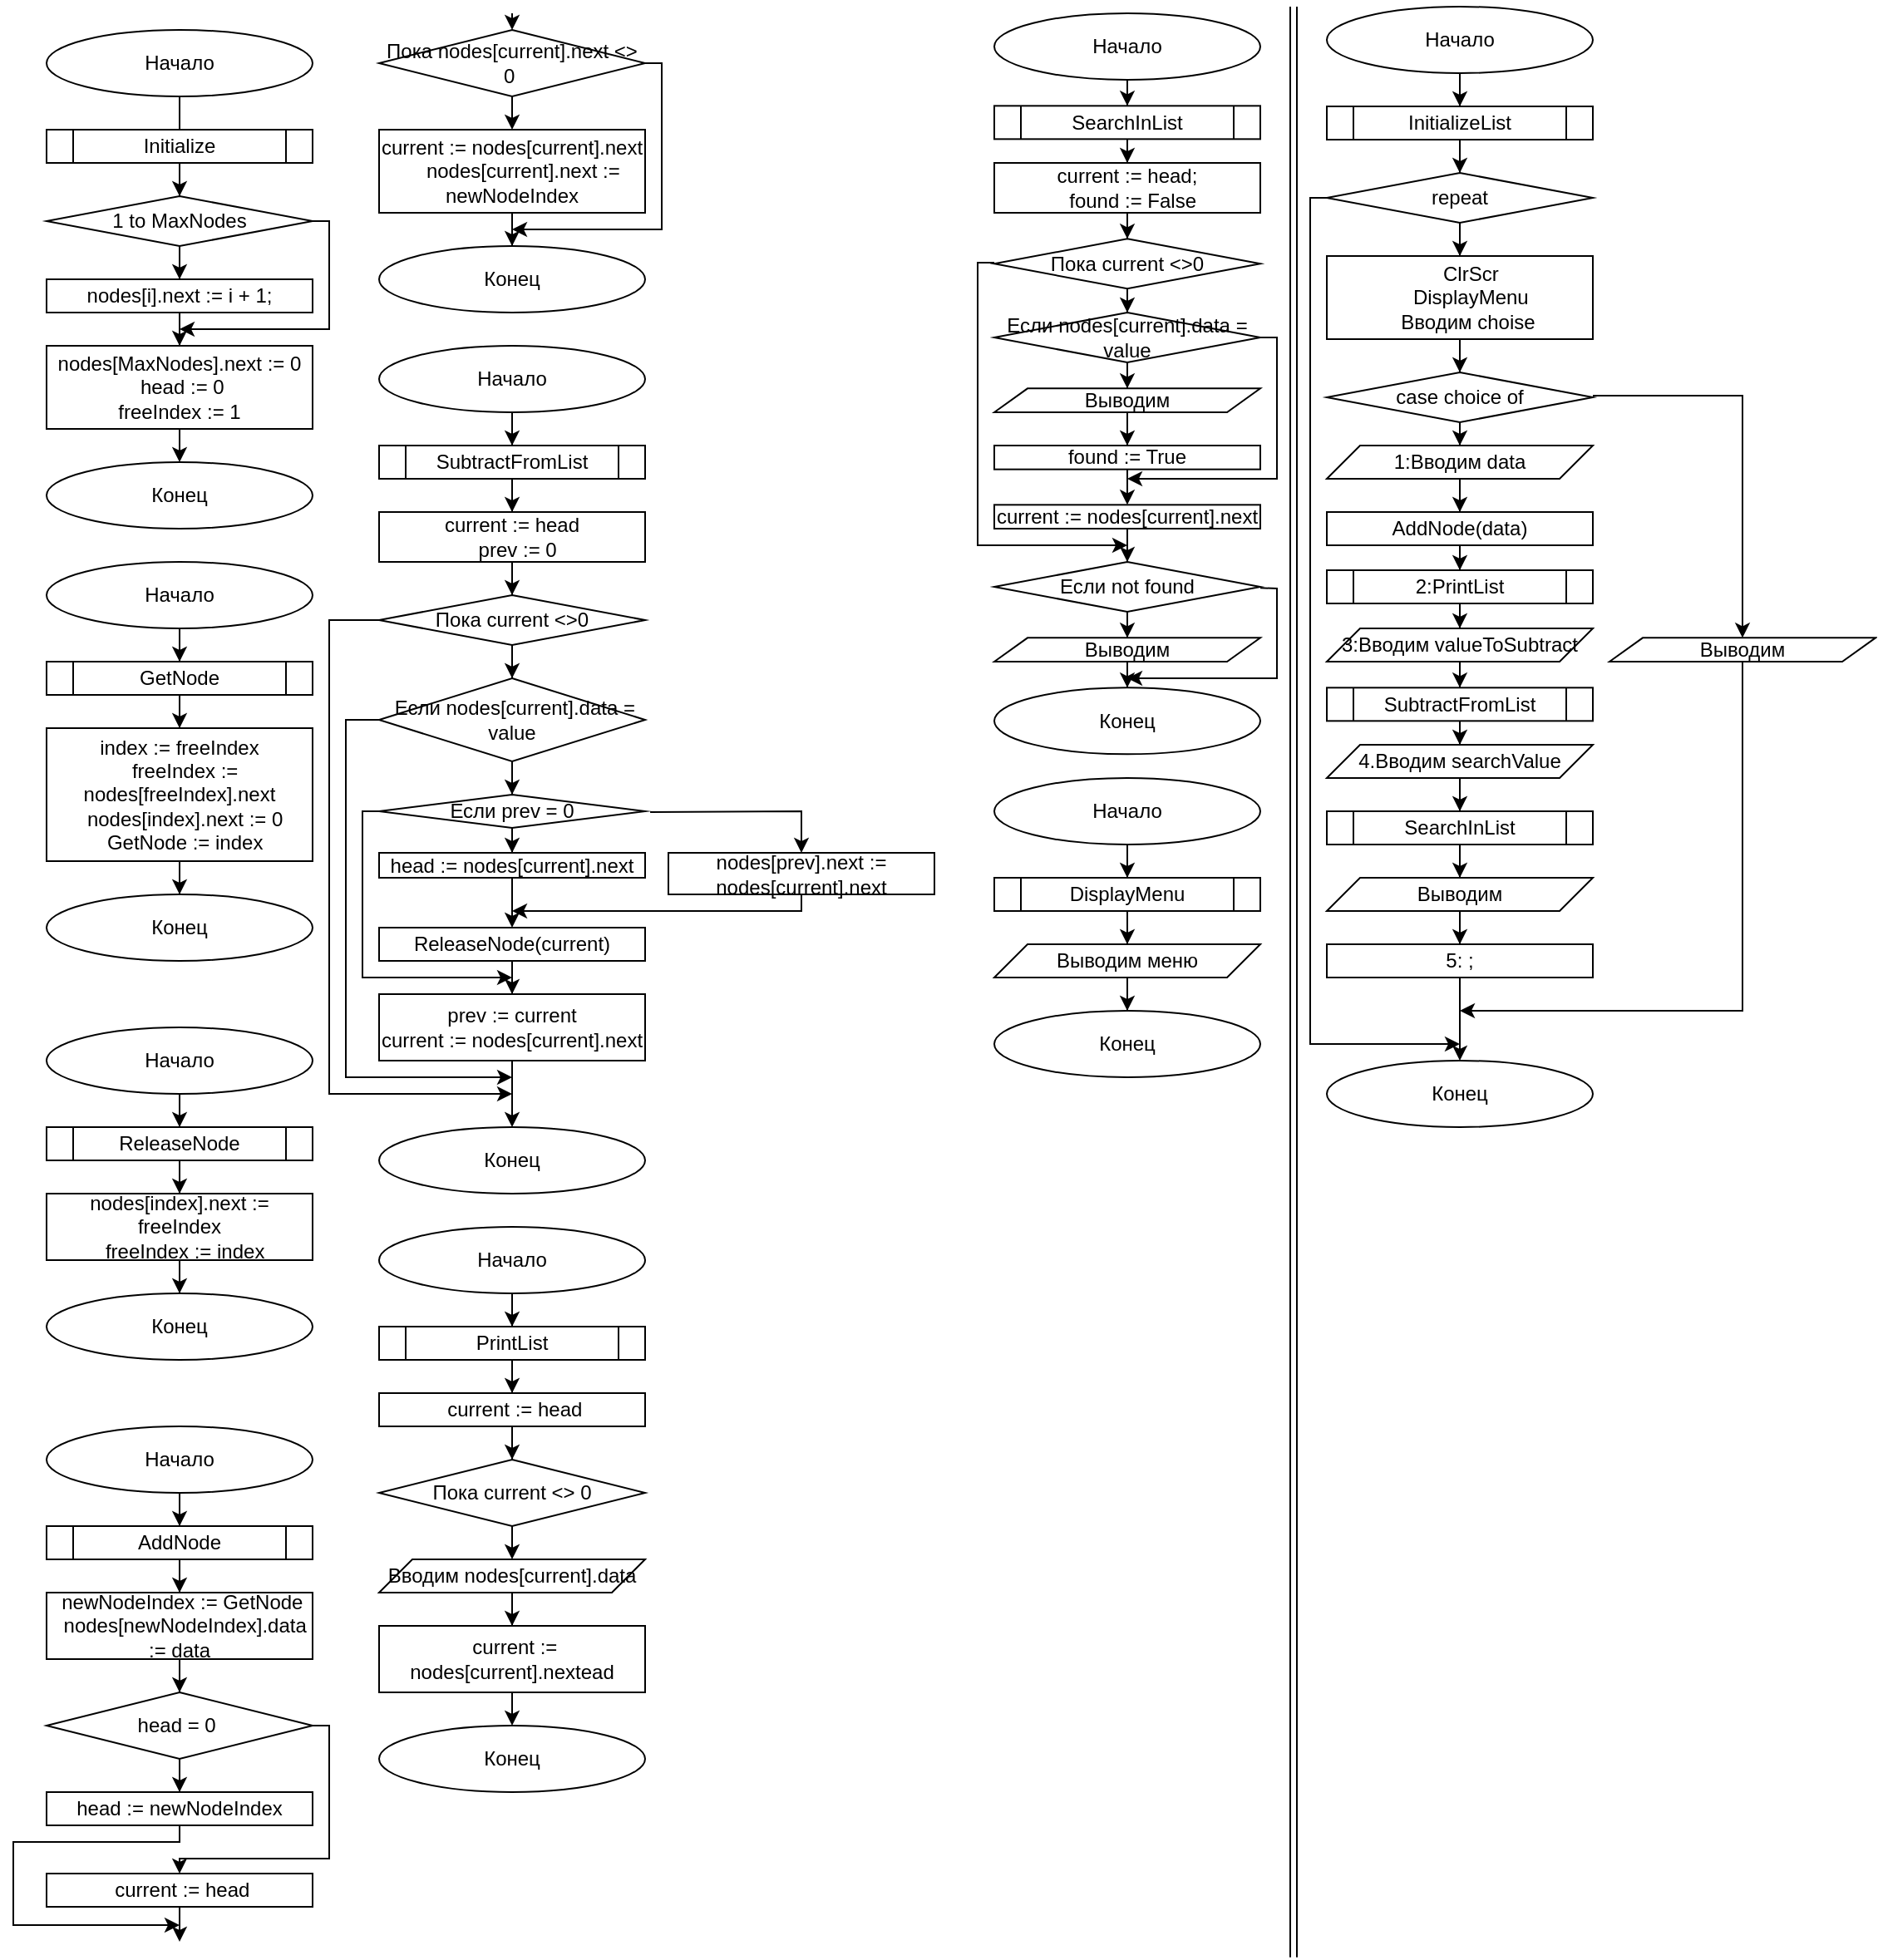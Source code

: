 <mxfile version="22.0.3" type="device" pages="2">
  <diagram name="Static" id="3YiR5nDh1zJgNDjiq7gY">
    <mxGraphModel dx="1727" dy="2179" grid="1" gridSize="10" guides="1" tooltips="1" connect="1" arrows="1" fold="1" page="1" pageScale="1" pageWidth="827" pageHeight="1169" math="0" shadow="0">
      <root>
        <mxCell id="0" />
        <mxCell id="1" parent="0" />
        <mxCell id="N8x3vL1Uv7EWYqCKv1zs-3" value="" style="edgeStyle=orthogonalEdgeStyle;rounded=0;orthogonalLoop=1;jettySize=auto;html=1;" parent="1" source="N8x3vL1Uv7EWYqCKv1zs-1" edge="1">
          <mxGeometry relative="1" as="geometry">
            <mxPoint x="120" y="40" as="targetPoint" />
          </mxGeometry>
        </mxCell>
        <mxCell id="N8x3vL1Uv7EWYqCKv1zs-1" value="Начало&lt;br&gt;" style="ellipse;whiteSpace=wrap;html=1;" parent="1" vertex="1">
          <mxGeometry x="40" y="10" width="160" height="40" as="geometry" />
        </mxCell>
        <mxCell id="N8x3vL1Uv7EWYqCKv1zs-7" value="" style="edgeStyle=orthogonalEdgeStyle;rounded=0;orthogonalLoop=1;jettySize=auto;html=1;" parent="1" source="N8x3vL1Uv7EWYqCKv1zs-5" target="N8x3vL1Uv7EWYqCKv1zs-6" edge="1">
          <mxGeometry relative="1" as="geometry" />
        </mxCell>
        <mxCell id="N8x3vL1Uv7EWYqCKv1zs-5" value="Initialize" style="shape=process;whiteSpace=wrap;html=1;backgroundOutline=1;" parent="1" vertex="1">
          <mxGeometry x="40" y="70" width="160" height="20" as="geometry" />
        </mxCell>
        <mxCell id="N8x3vL1Uv7EWYqCKv1zs-9" value="" style="edgeStyle=orthogonalEdgeStyle;rounded=0;orthogonalLoop=1;jettySize=auto;html=1;" parent="1" source="N8x3vL1Uv7EWYqCKv1zs-6" target="N8x3vL1Uv7EWYqCKv1zs-8" edge="1">
          <mxGeometry relative="1" as="geometry" />
        </mxCell>
        <mxCell id="N8x3vL1Uv7EWYqCKv1zs-6" value="1 to MaxNodes" style="rhombus;whiteSpace=wrap;html=1;" parent="1" vertex="1">
          <mxGeometry x="40" y="110" width="160" height="30" as="geometry" />
        </mxCell>
        <mxCell id="N8x3vL1Uv7EWYqCKv1zs-14" value="" style="edgeStyle=orthogonalEdgeStyle;rounded=0;orthogonalLoop=1;jettySize=auto;html=1;" parent="1" source="N8x3vL1Uv7EWYqCKv1zs-8" target="N8x3vL1Uv7EWYqCKv1zs-13" edge="1">
          <mxGeometry relative="1" as="geometry" />
        </mxCell>
        <mxCell id="N8x3vL1Uv7EWYqCKv1zs-8" value="nodes[i].next := i + 1;" style="rounded=0;whiteSpace=wrap;html=1;" parent="1" vertex="1">
          <mxGeometry x="40" y="160" width="160" height="20" as="geometry" />
        </mxCell>
        <mxCell id="N8x3vL1Uv7EWYqCKv1zs-10" value="" style="endArrow=classic;html=1;rounded=0;exitX=1;exitY=0.5;exitDx=0;exitDy=0;" parent="1" source="N8x3vL1Uv7EWYqCKv1zs-6" edge="1">
          <mxGeometry width="50" height="50" relative="1" as="geometry">
            <mxPoint x="200" y="120" as="sourcePoint" />
            <mxPoint x="120" y="190" as="targetPoint" />
            <Array as="points">
              <mxPoint x="210" y="125" />
              <mxPoint x="210" y="190" />
            </Array>
          </mxGeometry>
        </mxCell>
        <mxCell id="N8x3vL1Uv7EWYqCKv1zs-13" value="nodes[MaxNodes].next := 0&lt;br&gt;&amp;nbsp;head := 0&lt;br&gt;freeIndex := 1" style="rounded=0;whiteSpace=wrap;html=1;" parent="1" vertex="1">
          <mxGeometry x="40" y="200" width="160" height="50" as="geometry" />
        </mxCell>
        <mxCell id="N8x3vL1Uv7EWYqCKv1zs-15" value="" style="endArrow=classic;html=1;rounded=0;entryX=0.5;entryY=0;entryDx=0;entryDy=0;" parent="1" target="N8x3vL1Uv7EWYqCKv1zs-16" edge="1">
          <mxGeometry width="50" height="50" relative="1" as="geometry">
            <mxPoint x="120" y="250" as="sourcePoint" />
            <mxPoint x="120" y="280" as="targetPoint" />
          </mxGeometry>
        </mxCell>
        <mxCell id="N8x3vL1Uv7EWYqCKv1zs-16" value="Конец" style="ellipse;whiteSpace=wrap;html=1;" parent="1" vertex="1">
          <mxGeometry x="40" y="270" width="160" height="40" as="geometry" />
        </mxCell>
        <mxCell id="N8x3vL1Uv7EWYqCKv1zs-22" value="" style="edgeStyle=orthogonalEdgeStyle;rounded=0;orthogonalLoop=1;jettySize=auto;html=1;" parent="1" source="N8x3vL1Uv7EWYqCKv1zs-19" target="N8x3vL1Uv7EWYqCKv1zs-21" edge="1">
          <mxGeometry relative="1" as="geometry" />
        </mxCell>
        <mxCell id="N8x3vL1Uv7EWYqCKv1zs-19" value="Начало&lt;br&gt;" style="ellipse;whiteSpace=wrap;html=1;" parent="1" vertex="1">
          <mxGeometry x="40" y="330" width="160" height="40" as="geometry" />
        </mxCell>
        <mxCell id="N8x3vL1Uv7EWYqCKv1zs-24" value="" style="edgeStyle=orthogonalEdgeStyle;rounded=0;orthogonalLoop=1;jettySize=auto;html=1;" parent="1" source="N8x3vL1Uv7EWYqCKv1zs-21" target="N8x3vL1Uv7EWYqCKv1zs-23" edge="1">
          <mxGeometry relative="1" as="geometry" />
        </mxCell>
        <mxCell id="N8x3vL1Uv7EWYqCKv1zs-21" value="GetNode" style="shape=process;whiteSpace=wrap;html=1;backgroundOutline=1;" parent="1" vertex="1">
          <mxGeometry x="40" y="390" width="160" height="20" as="geometry" />
        </mxCell>
        <mxCell id="N8x3vL1Uv7EWYqCKv1zs-26" value="" style="edgeStyle=orthogonalEdgeStyle;rounded=0;orthogonalLoop=1;jettySize=auto;html=1;" parent="1" source="N8x3vL1Uv7EWYqCKv1zs-23" target="N8x3vL1Uv7EWYqCKv1zs-25" edge="1">
          <mxGeometry relative="1" as="geometry" />
        </mxCell>
        <mxCell id="N8x3vL1Uv7EWYqCKv1zs-23" value="index := freeIndex&lt;br&gt;&amp;nbsp; freeIndex := nodes[freeIndex].next&lt;br&gt;&amp;nbsp; nodes[index].next := 0&lt;br&gt;&amp;nbsp; GetNode := index" style="rounded=0;whiteSpace=wrap;html=1;" parent="1" vertex="1">
          <mxGeometry x="40" y="430" width="160" height="80" as="geometry" />
        </mxCell>
        <mxCell id="N8x3vL1Uv7EWYqCKv1zs-25" value="Конец" style="ellipse;whiteSpace=wrap;html=1;" parent="1" vertex="1">
          <mxGeometry x="40" y="530" width="160" height="40" as="geometry" />
        </mxCell>
        <mxCell id="N8x3vL1Uv7EWYqCKv1zs-30" value="" style="edgeStyle=orthogonalEdgeStyle;rounded=0;orthogonalLoop=1;jettySize=auto;html=1;" parent="1" source="N8x3vL1Uv7EWYqCKv1zs-27" target="N8x3vL1Uv7EWYqCKv1zs-28" edge="1">
          <mxGeometry relative="1" as="geometry" />
        </mxCell>
        <mxCell id="N8x3vL1Uv7EWYqCKv1zs-27" value="Начало&lt;br&gt;" style="ellipse;whiteSpace=wrap;html=1;" parent="1" vertex="1">
          <mxGeometry x="40" y="610" width="160" height="40" as="geometry" />
        </mxCell>
        <mxCell id="N8x3vL1Uv7EWYqCKv1zs-32" value="" style="edgeStyle=orthogonalEdgeStyle;rounded=0;orthogonalLoop=1;jettySize=auto;html=1;" parent="1" source="N8x3vL1Uv7EWYqCKv1zs-28" target="N8x3vL1Uv7EWYqCKv1zs-31" edge="1">
          <mxGeometry relative="1" as="geometry" />
        </mxCell>
        <mxCell id="N8x3vL1Uv7EWYqCKv1zs-28" value="ReleaseNode" style="shape=process;whiteSpace=wrap;html=1;backgroundOutline=1;" parent="1" vertex="1">
          <mxGeometry x="40" y="670" width="160" height="20" as="geometry" />
        </mxCell>
        <mxCell id="N8x3vL1Uv7EWYqCKv1zs-34" value="" style="edgeStyle=orthogonalEdgeStyle;rounded=0;orthogonalLoop=1;jettySize=auto;html=1;" parent="1" source="N8x3vL1Uv7EWYqCKv1zs-31" target="N8x3vL1Uv7EWYqCKv1zs-33" edge="1">
          <mxGeometry relative="1" as="geometry" />
        </mxCell>
        <mxCell id="N8x3vL1Uv7EWYqCKv1zs-31" value="&lt;div&gt;nodes[index].next := freeIndex&lt;/div&gt;&lt;div&gt;&amp;nbsp; freeIndex := index&lt;/div&gt;" style="rounded=0;whiteSpace=wrap;html=1;" parent="1" vertex="1">
          <mxGeometry x="40" y="710" width="160" height="40" as="geometry" />
        </mxCell>
        <mxCell id="N8x3vL1Uv7EWYqCKv1zs-33" value="Конец" style="ellipse;whiteSpace=wrap;html=1;" parent="1" vertex="1">
          <mxGeometry x="40" y="770" width="160" height="40" as="geometry" />
        </mxCell>
        <mxCell id="N8x3vL1Uv7EWYqCKv1zs-37" value="" style="edgeStyle=orthogonalEdgeStyle;rounded=0;orthogonalLoop=1;jettySize=auto;html=1;" parent="1" source="N8x3vL1Uv7EWYqCKv1zs-35" target="N8x3vL1Uv7EWYqCKv1zs-36" edge="1">
          <mxGeometry relative="1" as="geometry" />
        </mxCell>
        <mxCell id="N8x3vL1Uv7EWYqCKv1zs-35" value="Начало&lt;br&gt;" style="ellipse;whiteSpace=wrap;html=1;" parent="1" vertex="1">
          <mxGeometry x="40" y="850" width="160" height="40" as="geometry" />
        </mxCell>
        <mxCell id="N8x3vL1Uv7EWYqCKv1zs-39" style="edgeStyle=orthogonalEdgeStyle;rounded=0;orthogonalLoop=1;jettySize=auto;html=1;" parent="1" source="N8x3vL1Uv7EWYqCKv1zs-36" target="N8x3vL1Uv7EWYqCKv1zs-38" edge="1">
          <mxGeometry relative="1" as="geometry" />
        </mxCell>
        <mxCell id="N8x3vL1Uv7EWYqCKv1zs-36" value="AddNode" style="shape=process;whiteSpace=wrap;html=1;backgroundOutline=1;" parent="1" vertex="1">
          <mxGeometry x="40" y="910" width="160" height="20" as="geometry" />
        </mxCell>
        <mxCell id="N8x3vL1Uv7EWYqCKv1zs-41" value="" style="edgeStyle=orthogonalEdgeStyle;rounded=0;orthogonalLoop=1;jettySize=auto;html=1;" parent="1" source="N8x3vL1Uv7EWYqCKv1zs-38" target="N8x3vL1Uv7EWYqCKv1zs-40" edge="1">
          <mxGeometry relative="1" as="geometry" />
        </mxCell>
        <mxCell id="N8x3vL1Uv7EWYqCKv1zs-38" value="&lt;div&gt;&amp;nbsp;newNodeIndex := GetNode&lt;/div&gt;&lt;div&gt;&amp;nbsp; nodes[newNodeIndex].data := data&lt;/div&gt;" style="rounded=0;whiteSpace=wrap;html=1;" parent="1" vertex="1">
          <mxGeometry x="40" y="950" width="160" height="40" as="geometry" />
        </mxCell>
        <mxCell id="N8x3vL1Uv7EWYqCKv1zs-43" value="" style="edgeStyle=orthogonalEdgeStyle;rounded=0;orthogonalLoop=1;jettySize=auto;html=1;" parent="1" source="N8x3vL1Uv7EWYqCKv1zs-40" target="N8x3vL1Uv7EWYqCKv1zs-42" edge="1">
          <mxGeometry relative="1" as="geometry" />
        </mxCell>
        <mxCell id="N8x3vL1Uv7EWYqCKv1zs-40" value="head = 0&amp;nbsp;" style="rhombus;whiteSpace=wrap;html=1;" parent="1" vertex="1">
          <mxGeometry x="40" y="1010" width="160" height="40" as="geometry" />
        </mxCell>
        <mxCell id="N8x3vL1Uv7EWYqCKv1zs-42" value="head := newNodeIndex" style="rounded=0;whiteSpace=wrap;html=1;" parent="1" vertex="1">
          <mxGeometry x="40" y="1070" width="160" height="20" as="geometry" />
        </mxCell>
        <mxCell id="N8x3vL1Uv7EWYqCKv1zs-44" value="" style="endArrow=classic;html=1;rounded=0;exitX=1;exitY=0.5;exitDx=0;exitDy=0;entryX=0.5;entryY=0;entryDx=0;entryDy=0;" parent="1" source="N8x3vL1Uv7EWYqCKv1zs-40" target="N8x3vL1Uv7EWYqCKv1zs-45" edge="1">
          <mxGeometry width="50" height="50" relative="1" as="geometry">
            <mxPoint x="120" y="1090" as="sourcePoint" />
            <mxPoint x="120" y="1100" as="targetPoint" />
            <Array as="points">
              <mxPoint x="210" y="1030" />
              <mxPoint x="210" y="1110" />
              <mxPoint x="120" y="1110" />
            </Array>
          </mxGeometry>
        </mxCell>
        <mxCell id="N8x3vL1Uv7EWYqCKv1zs-45" value="&amp;nbsp;current := head" style="rounded=0;whiteSpace=wrap;html=1;" parent="1" vertex="1">
          <mxGeometry x="40" y="1119" width="160" height="20" as="geometry" />
        </mxCell>
        <mxCell id="N8x3vL1Uv7EWYqCKv1zs-49" value="" style="endArrow=classic;html=1;rounded=0;" parent="1" edge="1">
          <mxGeometry width="50" height="50" relative="1" as="geometry">
            <mxPoint x="120" y="1090" as="sourcePoint" />
            <mxPoint x="120" y="1150" as="targetPoint" />
            <Array as="points">
              <mxPoint x="120" y="1090" />
              <mxPoint x="120" y="1100" />
              <mxPoint x="20" y="1100" />
              <mxPoint x="20" y="1150" />
            </Array>
          </mxGeometry>
        </mxCell>
        <mxCell id="N8x3vL1Uv7EWYqCKv1zs-50" value="" style="endArrow=classic;html=1;rounded=0;" parent="1" edge="1">
          <mxGeometry width="50" height="50" relative="1" as="geometry">
            <mxPoint x="120" y="1139" as="sourcePoint" />
            <mxPoint x="120" y="1160" as="targetPoint" />
          </mxGeometry>
        </mxCell>
        <mxCell id="N8x3vL1Uv7EWYqCKv1zs-51" value="Пока&amp;nbsp;nodes[current].next &amp;lt;&amp;gt; 0&amp;nbsp;" style="rhombus;whiteSpace=wrap;html=1;" parent="1" vertex="1">
          <mxGeometry x="240" y="10" width="160" height="40" as="geometry" />
        </mxCell>
        <mxCell id="N8x3vL1Uv7EWYqCKv1zs-52" value="" style="endArrow=classic;html=1;rounded=0;" parent="1" edge="1">
          <mxGeometry width="50" height="50" relative="1" as="geometry">
            <mxPoint x="320" as="sourcePoint" />
            <mxPoint x="320" y="10" as="targetPoint" />
          </mxGeometry>
        </mxCell>
        <mxCell id="N8x3vL1Uv7EWYqCKv1zs-53" value="" style="endArrow=classic;html=1;rounded=0;" parent="1" target="N8x3vL1Uv7EWYqCKv1zs-54" edge="1">
          <mxGeometry width="50" height="50" relative="1" as="geometry">
            <mxPoint x="320" y="50" as="sourcePoint" />
            <mxPoint x="320" y="70" as="targetPoint" />
          </mxGeometry>
        </mxCell>
        <mxCell id="N8x3vL1Uv7EWYqCKv1zs-56" value="" style="edgeStyle=orthogonalEdgeStyle;rounded=0;orthogonalLoop=1;jettySize=auto;html=1;" parent="1" source="N8x3vL1Uv7EWYqCKv1zs-54" target="N8x3vL1Uv7EWYqCKv1zs-55" edge="1">
          <mxGeometry relative="1" as="geometry" />
        </mxCell>
        <mxCell id="N8x3vL1Uv7EWYqCKv1zs-54" value="&lt;div&gt;current := nodes[current].next&lt;/div&gt;&lt;div&gt;&amp;nbsp; &amp;nbsp; nodes[current].next := newNodeIndex&lt;/div&gt;" style="rounded=0;whiteSpace=wrap;html=1;" parent="1" vertex="1">
          <mxGeometry x="240" y="70" width="160" height="50" as="geometry" />
        </mxCell>
        <mxCell id="N8x3vL1Uv7EWYqCKv1zs-55" value="Конец" style="ellipse;whiteSpace=wrap;html=1;" parent="1" vertex="1">
          <mxGeometry x="240" y="140" width="160" height="40" as="geometry" />
        </mxCell>
        <mxCell id="N8x3vL1Uv7EWYqCKv1zs-59" value="" style="edgeStyle=orthogonalEdgeStyle;rounded=0;orthogonalLoop=1;jettySize=auto;html=1;" parent="1" source="N8x3vL1Uv7EWYqCKv1zs-57" target="N8x3vL1Uv7EWYqCKv1zs-58" edge="1">
          <mxGeometry relative="1" as="geometry" />
        </mxCell>
        <mxCell id="N8x3vL1Uv7EWYqCKv1zs-57" value="Начало&lt;br&gt;" style="ellipse;whiteSpace=wrap;html=1;" parent="1" vertex="1">
          <mxGeometry x="240" y="730" width="160" height="40" as="geometry" />
        </mxCell>
        <mxCell id="N8x3vL1Uv7EWYqCKv1zs-61" value="" style="edgeStyle=orthogonalEdgeStyle;rounded=0;orthogonalLoop=1;jettySize=auto;html=1;" parent="1" source="N8x3vL1Uv7EWYqCKv1zs-58" target="N8x3vL1Uv7EWYqCKv1zs-60" edge="1">
          <mxGeometry relative="1" as="geometry" />
        </mxCell>
        <mxCell id="N8x3vL1Uv7EWYqCKv1zs-58" value="PrintList" style="shape=process;whiteSpace=wrap;html=1;backgroundOutline=1;" parent="1" vertex="1">
          <mxGeometry x="240" y="790" width="160" height="20" as="geometry" />
        </mxCell>
        <mxCell id="N8x3vL1Uv7EWYqCKv1zs-63" value="" style="edgeStyle=orthogonalEdgeStyle;rounded=0;orthogonalLoop=1;jettySize=auto;html=1;" parent="1" source="N8x3vL1Uv7EWYqCKv1zs-60" target="N8x3vL1Uv7EWYqCKv1zs-62" edge="1">
          <mxGeometry relative="1" as="geometry" />
        </mxCell>
        <mxCell id="N8x3vL1Uv7EWYqCKv1zs-60" value="&amp;nbsp;current := head" style="rounded=0;whiteSpace=wrap;html=1;" parent="1" vertex="1">
          <mxGeometry x="240" y="830" width="160" height="20" as="geometry" />
        </mxCell>
        <mxCell id="N8x3vL1Uv7EWYqCKv1zs-62" value="Пока&amp;nbsp;current &amp;lt;&amp;gt; 0" style="rhombus;whiteSpace=wrap;html=1;" parent="1" vertex="1">
          <mxGeometry x="240" y="870" width="160" height="40" as="geometry" />
        </mxCell>
        <mxCell id="N8x3vL1Uv7EWYqCKv1zs-66" value="" style="endArrow=classic;html=1;rounded=0;" parent="1" edge="1">
          <mxGeometry width="50" height="50" relative="1" as="geometry">
            <mxPoint x="320" y="910" as="sourcePoint" />
            <mxPoint x="320" y="930" as="targetPoint" />
          </mxGeometry>
        </mxCell>
        <mxCell id="N8x3vL1Uv7EWYqCKv1zs-67" value="" style="endArrow=classic;html=1;rounded=0;" parent="1" edge="1">
          <mxGeometry width="50" height="50" relative="1" as="geometry">
            <mxPoint x="400" y="30" as="sourcePoint" />
            <mxPoint x="320" y="130" as="targetPoint" />
            <Array as="points">
              <mxPoint x="410" y="30" />
              <mxPoint x="410" y="130" />
            </Array>
          </mxGeometry>
        </mxCell>
        <mxCell id="N8x3vL1Uv7EWYqCKv1zs-71" value="" style="edgeStyle=orthogonalEdgeStyle;rounded=0;orthogonalLoop=1;jettySize=auto;html=1;" parent="1" source="N8x3vL1Uv7EWYqCKv1zs-69" target="N8x3vL1Uv7EWYqCKv1zs-70" edge="1">
          <mxGeometry relative="1" as="geometry" />
        </mxCell>
        <mxCell id="N8x3vL1Uv7EWYqCKv1zs-73" value="" style="edgeStyle=orthogonalEdgeStyle;rounded=0;orthogonalLoop=1;jettySize=auto;html=1;" parent="1" source="N8x3vL1Uv7EWYqCKv1zs-69" target="N8x3vL1Uv7EWYqCKv1zs-72" edge="1">
          <mxGeometry relative="1" as="geometry" />
        </mxCell>
        <mxCell id="N8x3vL1Uv7EWYqCKv1zs-69" value="Вводим nodes[current].data" style="shape=parallelogram;perimeter=parallelogramPerimeter;whiteSpace=wrap;html=1;fixedSize=1;" parent="1" vertex="1">
          <mxGeometry x="240" y="930" width="160" height="20" as="geometry" />
        </mxCell>
        <mxCell id="N8x3vL1Uv7EWYqCKv1zs-70" value="&amp;nbsp;current := nodes[current].nextead" style="rounded=0;whiteSpace=wrap;html=1;" parent="1" vertex="1">
          <mxGeometry x="240" y="970" width="160" height="40" as="geometry" />
        </mxCell>
        <mxCell id="N8x3vL1Uv7EWYqCKv1zs-72" value="Конец" style="ellipse;whiteSpace=wrap;html=1;" parent="1" vertex="1">
          <mxGeometry x="240" y="1030" width="160" height="40" as="geometry" />
        </mxCell>
        <mxCell id="N8x3vL1Uv7EWYqCKv1zs-85" value="" style="edgeStyle=orthogonalEdgeStyle;rounded=0;orthogonalLoop=1;jettySize=auto;html=1;" parent="1" source="N8x3vL1Uv7EWYqCKv1zs-81" target="N8x3vL1Uv7EWYqCKv1zs-84" edge="1">
          <mxGeometry relative="1" as="geometry" />
        </mxCell>
        <mxCell id="N8x3vL1Uv7EWYqCKv1zs-81" value="Начало" style="ellipse;whiteSpace=wrap;html=1;" parent="1" vertex="1">
          <mxGeometry x="810" y="-4" width="160" height="40" as="geometry" />
        </mxCell>
        <mxCell id="N8x3vL1Uv7EWYqCKv1zs-87" value="" style="edgeStyle=orthogonalEdgeStyle;rounded=0;orthogonalLoop=1;jettySize=auto;html=1;" parent="1" source="N8x3vL1Uv7EWYqCKv1zs-84" target="N8x3vL1Uv7EWYqCKv1zs-86" edge="1">
          <mxGeometry relative="1" as="geometry" />
        </mxCell>
        <mxCell id="N8x3vL1Uv7EWYqCKv1zs-84" value="InitializeList" style="shape=process;whiteSpace=wrap;html=1;backgroundOutline=1;" parent="1" vertex="1">
          <mxGeometry x="810" y="56" width="160" height="20" as="geometry" />
        </mxCell>
        <mxCell id="N8x3vL1Uv7EWYqCKv1zs-89" value="" style="edgeStyle=orthogonalEdgeStyle;rounded=0;orthogonalLoop=1;jettySize=auto;html=1;" parent="1" source="N8x3vL1Uv7EWYqCKv1zs-86" target="N8x3vL1Uv7EWYqCKv1zs-88" edge="1">
          <mxGeometry relative="1" as="geometry" />
        </mxCell>
        <mxCell id="N8x3vL1Uv7EWYqCKv1zs-86" value="repeat" style="rhombus;whiteSpace=wrap;html=1;" parent="1" vertex="1">
          <mxGeometry x="810" y="96" width="160" height="30" as="geometry" />
        </mxCell>
        <mxCell id="U68PbBdxVbYibU8G3xr8-3" value="" style="edgeStyle=orthogonalEdgeStyle;rounded=0;orthogonalLoop=1;jettySize=auto;html=1;" parent="1" source="N8x3vL1Uv7EWYqCKv1zs-88" target="U68PbBdxVbYibU8G3xr8-2" edge="1">
          <mxGeometry relative="1" as="geometry" />
        </mxCell>
        <mxCell id="N8x3vL1Uv7EWYqCKv1zs-88" value="&lt;div&gt;&amp;nbsp; &amp;nbsp; ClrScr&lt;/div&gt;&lt;div&gt;&amp;nbsp; &amp;nbsp; DisplayMenu&lt;/div&gt;&lt;div&gt;&amp;nbsp; &amp;nbsp;Вводим choise&lt;/div&gt;" style="rounded=0;whiteSpace=wrap;html=1;" parent="1" vertex="1">
          <mxGeometry x="810" y="146" width="160" height="50" as="geometry" />
        </mxCell>
        <mxCell id="LFFOdNNu3UQCqGsDbxxS-10" value="" style="edgeStyle=orthogonalEdgeStyle;rounded=0;orthogonalLoop=1;jettySize=auto;html=1;" parent="1" source="U68PbBdxVbYibU8G3xr8-2" target="LFFOdNNu3UQCqGsDbxxS-9" edge="1">
          <mxGeometry relative="1" as="geometry" />
        </mxCell>
        <mxCell id="U68PbBdxVbYibU8G3xr8-2" value="case choice of" style="rhombus;whiteSpace=wrap;html=1;" parent="1" vertex="1">
          <mxGeometry x="810" y="216" width="160" height="30" as="geometry" />
        </mxCell>
        <mxCell id="U68PbBdxVbYibU8G3xr8-9" value="" style="edgeStyle=orthogonalEdgeStyle;rounded=0;orthogonalLoop=1;jettySize=auto;html=1;" parent="1" source="U68PbBdxVbYibU8G3xr8-4" target="U68PbBdxVbYibU8G3xr8-8" edge="1">
          <mxGeometry relative="1" as="geometry" />
        </mxCell>
        <mxCell id="U68PbBdxVbYibU8G3xr8-4" value="AddNode(data)" style="rounded=0;whiteSpace=wrap;html=1;" parent="1" vertex="1">
          <mxGeometry x="810" y="300" width="160" height="20" as="geometry" />
        </mxCell>
        <mxCell id="LFFOdNNu3UQCqGsDbxxS-14" value="" style="edgeStyle=orthogonalEdgeStyle;rounded=0;orthogonalLoop=1;jettySize=auto;html=1;" parent="1" source="U68PbBdxVbYibU8G3xr8-8" target="LFFOdNNu3UQCqGsDbxxS-13" edge="1">
          <mxGeometry relative="1" as="geometry" />
        </mxCell>
        <mxCell id="U68PbBdxVbYibU8G3xr8-8" value="2:PrintList" style="shape=process;whiteSpace=wrap;html=1;backgroundOutline=1;" parent="1" vertex="1">
          <mxGeometry x="810" y="335" width="160" height="20" as="geometry" />
        </mxCell>
        <mxCell id="U68PbBdxVbYibU8G3xr8-21" value="" style="shape=link;html=1;rounded=0;" parent="1" edge="1">
          <mxGeometry width="100" relative="1" as="geometry">
            <mxPoint x="790" y="-4.0" as="sourcePoint" />
            <mxPoint x="790" y="1169.333" as="targetPoint" />
          </mxGeometry>
        </mxCell>
        <mxCell id="yX8gu1dB03SYR3pfhEST-3" value="" style="edgeStyle=orthogonalEdgeStyle;rounded=0;orthogonalLoop=1;jettySize=auto;html=1;" parent="1" source="yX8gu1dB03SYR3pfhEST-1" target="yX8gu1dB03SYR3pfhEST-2" edge="1">
          <mxGeometry relative="1" as="geometry" />
        </mxCell>
        <mxCell id="yX8gu1dB03SYR3pfhEST-1" value="Начало&lt;br&gt;" style="ellipse;whiteSpace=wrap;html=1;" parent="1" vertex="1">
          <mxGeometry x="240" y="200" width="160" height="40" as="geometry" />
        </mxCell>
        <mxCell id="yX8gu1dB03SYR3pfhEST-5" value="" style="edgeStyle=orthogonalEdgeStyle;rounded=0;orthogonalLoop=1;jettySize=auto;html=1;" parent="1" source="yX8gu1dB03SYR3pfhEST-2" target="yX8gu1dB03SYR3pfhEST-4" edge="1">
          <mxGeometry relative="1" as="geometry" />
        </mxCell>
        <mxCell id="yX8gu1dB03SYR3pfhEST-2" value="SubtractFromList" style="shape=process;whiteSpace=wrap;html=1;backgroundOutline=1;" parent="1" vertex="1">
          <mxGeometry x="240" y="260" width="160" height="20" as="geometry" />
        </mxCell>
        <mxCell id="yX8gu1dB03SYR3pfhEST-7" value="" style="edgeStyle=orthogonalEdgeStyle;rounded=0;orthogonalLoop=1;jettySize=auto;html=1;" parent="1" source="yX8gu1dB03SYR3pfhEST-4" target="yX8gu1dB03SYR3pfhEST-6" edge="1">
          <mxGeometry relative="1" as="geometry" />
        </mxCell>
        <mxCell id="yX8gu1dB03SYR3pfhEST-4" value="&lt;div&gt;current := head&lt;/div&gt;&lt;div&gt;&amp;nbsp; prev := 0&lt;/div&gt;" style="rounded=0;whiteSpace=wrap;html=1;" parent="1" vertex="1">
          <mxGeometry x="240" y="300" width="160" height="30" as="geometry" />
        </mxCell>
        <mxCell id="yX8gu1dB03SYR3pfhEST-9" style="edgeStyle=orthogonalEdgeStyle;rounded=0;orthogonalLoop=1;jettySize=auto;html=1;" parent="1" source="yX8gu1dB03SYR3pfhEST-6" target="yX8gu1dB03SYR3pfhEST-8" edge="1">
          <mxGeometry relative="1" as="geometry" />
        </mxCell>
        <mxCell id="yX8gu1dB03SYR3pfhEST-6" value="Пока current &amp;lt;&amp;gt;0" style="rhombus;whiteSpace=wrap;html=1;" parent="1" vertex="1">
          <mxGeometry x="240" y="350" width="160" height="30" as="geometry" />
        </mxCell>
        <mxCell id="yX8gu1dB03SYR3pfhEST-11" value="" style="edgeStyle=orthogonalEdgeStyle;rounded=0;orthogonalLoop=1;jettySize=auto;html=1;" parent="1" source="yX8gu1dB03SYR3pfhEST-8" target="yX8gu1dB03SYR3pfhEST-10" edge="1">
          <mxGeometry relative="1" as="geometry" />
        </mxCell>
        <mxCell id="yX8gu1dB03SYR3pfhEST-8" value="&amp;nbsp;Если nodes[current].data = value" style="rhombus;whiteSpace=wrap;html=1;" parent="1" vertex="1">
          <mxGeometry x="240" y="400" width="160" height="50" as="geometry" />
        </mxCell>
        <mxCell id="yX8gu1dB03SYR3pfhEST-13" value="" style="edgeStyle=orthogonalEdgeStyle;rounded=0;orthogonalLoop=1;jettySize=auto;html=1;" parent="1" source="yX8gu1dB03SYR3pfhEST-10" target="yX8gu1dB03SYR3pfhEST-12" edge="1">
          <mxGeometry relative="1" as="geometry" />
        </mxCell>
        <mxCell id="yX8gu1dB03SYR3pfhEST-10" value="Если&amp;nbsp;prev = 0" style="rhombus;whiteSpace=wrap;html=1;" parent="1" vertex="1">
          <mxGeometry x="240" y="470" width="160" height="20" as="geometry" />
        </mxCell>
        <mxCell id="yX8gu1dB03SYR3pfhEST-12" value="head := nodes[current].next" style="rounded=0;whiteSpace=wrap;html=1;" parent="1" vertex="1">
          <mxGeometry x="240" y="505" width="160" height="15" as="geometry" />
        </mxCell>
        <mxCell id="yX8gu1dB03SYR3pfhEST-14" value="" style="endArrow=classic;html=1;rounded=0;exitX=1.019;exitY=0.522;exitDx=0;exitDy=0;exitPerimeter=0;entryX=0.5;entryY=0;entryDx=0;entryDy=0;" parent="1" source="yX8gu1dB03SYR3pfhEST-10" target="yX8gu1dB03SYR3pfhEST-15" edge="1">
          <mxGeometry width="50" height="50" relative="1" as="geometry">
            <mxPoint x="400" y="480" as="sourcePoint" />
            <mxPoint x="480" y="510" as="targetPoint" />
            <Array as="points">
              <mxPoint x="494" y="480" />
            </Array>
          </mxGeometry>
        </mxCell>
        <mxCell id="yX8gu1dB03SYR3pfhEST-15" value="nodes[prev].next := nodes[current].next" style="rounded=0;whiteSpace=wrap;html=1;" parent="1" vertex="1">
          <mxGeometry x="414" y="505" width="160" height="25" as="geometry" />
        </mxCell>
        <mxCell id="yX8gu1dB03SYR3pfhEST-16" value="" style="endArrow=classic;html=1;rounded=0;" parent="1" edge="1">
          <mxGeometry width="50" height="50" relative="1" as="geometry">
            <mxPoint x="320" y="520" as="sourcePoint" />
            <mxPoint x="320" y="550" as="targetPoint" />
          </mxGeometry>
        </mxCell>
        <mxCell id="yX8gu1dB03SYR3pfhEST-22" value="" style="edgeStyle=orthogonalEdgeStyle;rounded=0;orthogonalLoop=1;jettySize=auto;html=1;" parent="1" source="yX8gu1dB03SYR3pfhEST-17" target="yX8gu1dB03SYR3pfhEST-21" edge="1">
          <mxGeometry relative="1" as="geometry" />
        </mxCell>
        <mxCell id="yX8gu1dB03SYR3pfhEST-17" value="&lt;div&gt;ReleaseNode(current)&lt;/div&gt;" style="rounded=0;whiteSpace=wrap;html=1;" parent="1" vertex="1">
          <mxGeometry x="240" y="550" width="160" height="20" as="geometry" />
        </mxCell>
        <mxCell id="yX8gu1dB03SYR3pfhEST-19" value="" style="endArrow=classic;html=1;rounded=0;exitX=0.5;exitY=1;exitDx=0;exitDy=0;" parent="1" source="yX8gu1dB03SYR3pfhEST-15" edge="1">
          <mxGeometry width="50" height="50" relative="1" as="geometry">
            <mxPoint x="500" y="530" as="sourcePoint" />
            <mxPoint x="320" y="540" as="targetPoint" />
            <Array as="points">
              <mxPoint x="494" y="540" />
            </Array>
          </mxGeometry>
        </mxCell>
        <mxCell id="yX8gu1dB03SYR3pfhEST-20" value="" style="endArrow=classic;html=1;rounded=0;" parent="1" edge="1">
          <mxGeometry width="50" height="50" relative="1" as="geometry">
            <mxPoint x="240" y="480" as="sourcePoint" />
            <mxPoint x="320" y="580" as="targetPoint" />
            <Array as="points">
              <mxPoint x="230" y="480" />
              <mxPoint x="230" y="580" />
            </Array>
          </mxGeometry>
        </mxCell>
        <mxCell id="yX8gu1dB03SYR3pfhEST-25" value="" style="edgeStyle=orthogonalEdgeStyle;rounded=0;orthogonalLoop=1;jettySize=auto;html=1;" parent="1" source="yX8gu1dB03SYR3pfhEST-21" target="yX8gu1dB03SYR3pfhEST-24" edge="1">
          <mxGeometry relative="1" as="geometry" />
        </mxCell>
        <mxCell id="yX8gu1dB03SYR3pfhEST-21" value="prev := current&lt;br&gt;current := nodes[current].next" style="rounded=0;whiteSpace=wrap;html=1;" parent="1" vertex="1">
          <mxGeometry x="240" y="590" width="160" height="40" as="geometry" />
        </mxCell>
        <mxCell id="yX8gu1dB03SYR3pfhEST-23" value="" style="endArrow=classic;html=1;rounded=0;" parent="1" edge="1">
          <mxGeometry width="50" height="50" relative="1" as="geometry">
            <mxPoint x="240" y="425" as="sourcePoint" />
            <mxPoint x="320" y="640" as="targetPoint" />
            <Array as="points">
              <mxPoint x="220" y="425" />
              <mxPoint x="220" y="640" />
            </Array>
          </mxGeometry>
        </mxCell>
        <mxCell id="yX8gu1dB03SYR3pfhEST-24" value="Конец" style="ellipse;whiteSpace=wrap;html=1;" parent="1" vertex="1">
          <mxGeometry x="240" y="670" width="160" height="40" as="geometry" />
        </mxCell>
        <mxCell id="yX8gu1dB03SYR3pfhEST-26" value="" style="endArrow=classic;html=1;rounded=0;exitX=0;exitY=0.5;exitDx=0;exitDy=0;" parent="1" source="yX8gu1dB03SYR3pfhEST-6" edge="1">
          <mxGeometry width="50" height="50" relative="1" as="geometry">
            <mxPoint x="240" y="370" as="sourcePoint" />
            <mxPoint x="320" y="650" as="targetPoint" />
            <Array as="points">
              <mxPoint x="210" y="365" />
              <mxPoint x="210" y="650" />
            </Array>
          </mxGeometry>
        </mxCell>
        <mxCell id="yX8gu1dB03SYR3pfhEST-29" value="" style="edgeStyle=orthogonalEdgeStyle;rounded=0;orthogonalLoop=1;jettySize=auto;html=1;" parent="1" source="yX8gu1dB03SYR3pfhEST-27" target="yX8gu1dB03SYR3pfhEST-28" edge="1">
          <mxGeometry relative="1" as="geometry" />
        </mxCell>
        <mxCell id="yX8gu1dB03SYR3pfhEST-27" value="Начало&lt;br&gt;" style="ellipse;whiteSpace=wrap;html=1;" parent="1" vertex="1">
          <mxGeometry x="610" width="160" height="40" as="geometry" />
        </mxCell>
        <mxCell id="yX8gu1dB03SYR3pfhEST-31" value="" style="edgeStyle=orthogonalEdgeStyle;rounded=0;orthogonalLoop=1;jettySize=auto;html=1;" parent="1" source="yX8gu1dB03SYR3pfhEST-28" target="yX8gu1dB03SYR3pfhEST-30" edge="1">
          <mxGeometry relative="1" as="geometry" />
        </mxCell>
        <mxCell id="yX8gu1dB03SYR3pfhEST-28" value="SearchInList" style="shape=process;whiteSpace=wrap;html=1;backgroundOutline=1;" parent="1" vertex="1">
          <mxGeometry x="610" y="55.67" width="160" height="20" as="geometry" />
        </mxCell>
        <mxCell id="yX8gu1dB03SYR3pfhEST-33" style="edgeStyle=orthogonalEdgeStyle;rounded=0;orthogonalLoop=1;jettySize=auto;html=1;" parent="1" source="yX8gu1dB03SYR3pfhEST-30" target="yX8gu1dB03SYR3pfhEST-32" edge="1">
          <mxGeometry relative="1" as="geometry" />
        </mxCell>
        <mxCell id="yX8gu1dB03SYR3pfhEST-30" value="&lt;div&gt;current := head;&lt;/div&gt;&lt;div&gt;&amp;nbsp; found := False&lt;/div&gt;" style="rounded=0;whiteSpace=wrap;html=1;" parent="1" vertex="1">
          <mxGeometry x="610" y="90" width="160" height="30" as="geometry" />
        </mxCell>
        <mxCell id="yX8gu1dB03SYR3pfhEST-35" value="" style="edgeStyle=orthogonalEdgeStyle;rounded=0;orthogonalLoop=1;jettySize=auto;html=1;" parent="1" source="yX8gu1dB03SYR3pfhEST-32" target="yX8gu1dB03SYR3pfhEST-34" edge="1">
          <mxGeometry relative="1" as="geometry" />
        </mxCell>
        <mxCell id="yX8gu1dB03SYR3pfhEST-32" value="Пока current &amp;lt;&amp;gt;0" style="rhombus;whiteSpace=wrap;html=1;" parent="1" vertex="1">
          <mxGeometry x="610" y="135.67" width="160" height="30" as="geometry" />
        </mxCell>
        <mxCell id="yX8gu1dB03SYR3pfhEST-38" value="" style="edgeStyle=orthogonalEdgeStyle;rounded=0;orthogonalLoop=1;jettySize=auto;html=1;" parent="1" source="yX8gu1dB03SYR3pfhEST-34" target="yX8gu1dB03SYR3pfhEST-37" edge="1">
          <mxGeometry relative="1" as="geometry" />
        </mxCell>
        <mxCell id="yX8gu1dB03SYR3pfhEST-34" value="Если nodes[current].data = value" style="rhombus;whiteSpace=wrap;html=1;" parent="1" vertex="1">
          <mxGeometry x="610" y="180" width="160" height="30" as="geometry" />
        </mxCell>
        <mxCell id="yX8gu1dB03SYR3pfhEST-42" value="" style="edgeStyle=orthogonalEdgeStyle;rounded=0;orthogonalLoop=1;jettySize=auto;html=1;" parent="1" source="yX8gu1dB03SYR3pfhEST-36" target="yX8gu1dB03SYR3pfhEST-40" edge="1">
          <mxGeometry relative="1" as="geometry" />
        </mxCell>
        <mxCell id="yX8gu1dB03SYR3pfhEST-36" value="found := True" style="rounded=0;whiteSpace=wrap;html=1;" parent="1" vertex="1">
          <mxGeometry x="610" y="260" width="160" height="14.33" as="geometry" />
        </mxCell>
        <mxCell id="yX8gu1dB03SYR3pfhEST-39" value="" style="edgeStyle=orthogonalEdgeStyle;rounded=0;orthogonalLoop=1;jettySize=auto;html=1;" parent="1" source="yX8gu1dB03SYR3pfhEST-37" target="yX8gu1dB03SYR3pfhEST-36" edge="1">
          <mxGeometry relative="1" as="geometry" />
        </mxCell>
        <mxCell id="yX8gu1dB03SYR3pfhEST-37" value="Выводим" style="shape=parallelogram;perimeter=parallelogramPerimeter;whiteSpace=wrap;html=1;fixedSize=1;" parent="1" vertex="1">
          <mxGeometry x="610" y="225.67" width="160" height="14.33" as="geometry" />
        </mxCell>
        <mxCell id="yX8gu1dB03SYR3pfhEST-46" value="" style="edgeStyle=orthogonalEdgeStyle;rounded=0;orthogonalLoop=1;jettySize=auto;html=1;" parent="1" source="yX8gu1dB03SYR3pfhEST-40" target="yX8gu1dB03SYR3pfhEST-45" edge="1">
          <mxGeometry relative="1" as="geometry" />
        </mxCell>
        <mxCell id="yX8gu1dB03SYR3pfhEST-40" value="current := nodes[current].next" style="rounded=0;whiteSpace=wrap;html=1;" parent="1" vertex="1">
          <mxGeometry x="610" y="295.67" width="160" height="14.33" as="geometry" />
        </mxCell>
        <mxCell id="yX8gu1dB03SYR3pfhEST-43" value="" style="endArrow=classic;html=1;rounded=0;" parent="1" edge="1">
          <mxGeometry width="50" height="50" relative="1" as="geometry">
            <mxPoint x="770" y="195" as="sourcePoint" />
            <mxPoint x="690" y="280" as="targetPoint" />
            <Array as="points">
              <mxPoint x="780" y="195" />
              <mxPoint x="780" y="280" />
            </Array>
          </mxGeometry>
        </mxCell>
        <mxCell id="yX8gu1dB03SYR3pfhEST-49" value="" style="edgeStyle=orthogonalEdgeStyle;rounded=0;orthogonalLoop=1;jettySize=auto;html=1;" parent="1" source="yX8gu1dB03SYR3pfhEST-45" target="yX8gu1dB03SYR3pfhEST-48" edge="1">
          <mxGeometry relative="1" as="geometry" />
        </mxCell>
        <mxCell id="yX8gu1dB03SYR3pfhEST-45" value="Если&amp;nbsp;not found" style="rhombus;whiteSpace=wrap;html=1;" parent="1" vertex="1">
          <mxGeometry x="610" y="330" width="160" height="30" as="geometry" />
        </mxCell>
        <mxCell id="yX8gu1dB03SYR3pfhEST-47" value="" style="endArrow=classic;html=1;rounded=0;" parent="1" edge="1">
          <mxGeometry width="50" height="50" relative="1" as="geometry">
            <mxPoint x="610" y="150" as="sourcePoint" />
            <mxPoint x="690" y="320" as="targetPoint" />
            <Array as="points">
              <mxPoint x="600" y="150" />
              <mxPoint x="600" y="320" />
            </Array>
          </mxGeometry>
        </mxCell>
        <mxCell id="yX8gu1dB03SYR3pfhEST-51" value="" style="edgeStyle=orthogonalEdgeStyle;rounded=0;orthogonalLoop=1;jettySize=auto;html=1;" parent="1" source="yX8gu1dB03SYR3pfhEST-48" target="yX8gu1dB03SYR3pfhEST-50" edge="1">
          <mxGeometry relative="1" as="geometry" />
        </mxCell>
        <mxCell id="yX8gu1dB03SYR3pfhEST-48" value="Выводим" style="shape=parallelogram;perimeter=parallelogramPerimeter;whiteSpace=wrap;html=1;fixedSize=1;" parent="1" vertex="1">
          <mxGeometry x="610" y="375.67" width="160" height="14.33" as="geometry" />
        </mxCell>
        <mxCell id="yX8gu1dB03SYR3pfhEST-50" value="Конец" style="ellipse;whiteSpace=wrap;html=1;" parent="1" vertex="1">
          <mxGeometry x="610" y="405.67" width="160" height="40" as="geometry" />
        </mxCell>
        <mxCell id="yX8gu1dB03SYR3pfhEST-52" value="" style="endArrow=classic;html=1;rounded=0;" parent="1" edge="1">
          <mxGeometry width="50" height="50" relative="1" as="geometry">
            <mxPoint x="770" y="345.67" as="sourcePoint" />
            <mxPoint x="690" y="400" as="targetPoint" />
            <Array as="points">
              <mxPoint x="780" y="346" />
              <mxPoint x="780" y="400" />
            </Array>
          </mxGeometry>
        </mxCell>
        <mxCell id="LFFOdNNu3UQCqGsDbxxS-4" value="" style="edgeStyle=orthogonalEdgeStyle;rounded=0;orthogonalLoop=1;jettySize=auto;html=1;" parent="1" source="LFFOdNNu3UQCqGsDbxxS-1" target="LFFOdNNu3UQCqGsDbxxS-2" edge="1">
          <mxGeometry relative="1" as="geometry" />
        </mxCell>
        <mxCell id="LFFOdNNu3UQCqGsDbxxS-1" value="Начало&lt;br&gt;" style="ellipse;whiteSpace=wrap;html=1;" parent="1" vertex="1">
          <mxGeometry x="610" y="460" width="160" height="40" as="geometry" />
        </mxCell>
        <mxCell id="LFFOdNNu3UQCqGsDbxxS-6" value="" style="edgeStyle=orthogonalEdgeStyle;rounded=0;orthogonalLoop=1;jettySize=auto;html=1;" parent="1" source="LFFOdNNu3UQCqGsDbxxS-2" target="LFFOdNNu3UQCqGsDbxxS-5" edge="1">
          <mxGeometry relative="1" as="geometry" />
        </mxCell>
        <mxCell id="LFFOdNNu3UQCqGsDbxxS-2" value="DisplayMenu" style="shape=process;whiteSpace=wrap;html=1;backgroundOutline=1;" parent="1" vertex="1">
          <mxGeometry x="610" y="520" width="160" height="20" as="geometry" />
        </mxCell>
        <mxCell id="LFFOdNNu3UQCqGsDbxxS-8" value="" style="edgeStyle=orthogonalEdgeStyle;rounded=0;orthogonalLoop=1;jettySize=auto;html=1;" parent="1" source="LFFOdNNu3UQCqGsDbxxS-5" target="LFFOdNNu3UQCqGsDbxxS-7" edge="1">
          <mxGeometry relative="1" as="geometry" />
        </mxCell>
        <mxCell id="LFFOdNNu3UQCqGsDbxxS-5" value="Выводим меню" style="shape=parallelogram;perimeter=parallelogramPerimeter;whiteSpace=wrap;html=1;fixedSize=1;" parent="1" vertex="1">
          <mxGeometry x="610" y="560" width="160" height="20" as="geometry" />
        </mxCell>
        <mxCell id="LFFOdNNu3UQCqGsDbxxS-7" value="Конец" style="ellipse;whiteSpace=wrap;html=1;" parent="1" vertex="1">
          <mxGeometry x="610" y="600" width="160" height="40" as="geometry" />
        </mxCell>
        <mxCell id="LFFOdNNu3UQCqGsDbxxS-11" value="" style="edgeStyle=orthogonalEdgeStyle;rounded=0;orthogonalLoop=1;jettySize=auto;html=1;" parent="1" source="LFFOdNNu3UQCqGsDbxxS-9" target="U68PbBdxVbYibU8G3xr8-4" edge="1">
          <mxGeometry relative="1" as="geometry" />
        </mxCell>
        <mxCell id="LFFOdNNu3UQCqGsDbxxS-9" value="1:Вводим data" style="shape=parallelogram;perimeter=parallelogramPerimeter;whiteSpace=wrap;html=1;fixedSize=1;" parent="1" vertex="1">
          <mxGeometry x="810" y="260" width="160" height="20" as="geometry" />
        </mxCell>
        <mxCell id="LFFOdNNu3UQCqGsDbxxS-16" value="" style="edgeStyle=orthogonalEdgeStyle;rounded=0;orthogonalLoop=1;jettySize=auto;html=1;" parent="1" source="LFFOdNNu3UQCqGsDbxxS-13" target="LFFOdNNu3UQCqGsDbxxS-15" edge="1">
          <mxGeometry relative="1" as="geometry" />
        </mxCell>
        <mxCell id="LFFOdNNu3UQCqGsDbxxS-13" value="3:Вводим&amp;nbsp;valueToSubtract" style="shape=parallelogram;perimeter=parallelogramPerimeter;whiteSpace=wrap;html=1;fixedSize=1;" parent="1" vertex="1">
          <mxGeometry x="810" y="370" width="160" height="20" as="geometry" />
        </mxCell>
        <mxCell id="LFFOdNNu3UQCqGsDbxxS-18" value="" style="edgeStyle=orthogonalEdgeStyle;rounded=0;orthogonalLoop=1;jettySize=auto;html=1;" parent="1" source="LFFOdNNu3UQCqGsDbxxS-15" target="LFFOdNNu3UQCqGsDbxxS-17" edge="1">
          <mxGeometry relative="1" as="geometry" />
        </mxCell>
        <mxCell id="LFFOdNNu3UQCqGsDbxxS-15" value="SubtractFromList" style="shape=process;whiteSpace=wrap;html=1;backgroundOutline=1;" parent="1" vertex="1">
          <mxGeometry x="810" y="405.67" width="160" height="20" as="geometry" />
        </mxCell>
        <mxCell id="LFFOdNNu3UQCqGsDbxxS-20" value="" style="edgeStyle=orthogonalEdgeStyle;rounded=0;orthogonalLoop=1;jettySize=auto;html=1;" parent="1" source="LFFOdNNu3UQCqGsDbxxS-17" target="LFFOdNNu3UQCqGsDbxxS-19" edge="1">
          <mxGeometry relative="1" as="geometry" />
        </mxCell>
        <mxCell id="LFFOdNNu3UQCqGsDbxxS-17" value="4.Вводим&amp;nbsp;searchValue" style="shape=parallelogram;perimeter=parallelogramPerimeter;whiteSpace=wrap;html=1;fixedSize=1;" parent="1" vertex="1">
          <mxGeometry x="810" y="440" width="160" height="20" as="geometry" />
        </mxCell>
        <mxCell id="LFFOdNNu3UQCqGsDbxxS-22" value="" style="edgeStyle=orthogonalEdgeStyle;rounded=0;orthogonalLoop=1;jettySize=auto;html=1;" parent="1" source="LFFOdNNu3UQCqGsDbxxS-19" target="LFFOdNNu3UQCqGsDbxxS-21" edge="1">
          <mxGeometry relative="1" as="geometry" />
        </mxCell>
        <mxCell id="LFFOdNNu3UQCqGsDbxxS-19" value="SearchInList" style="shape=process;whiteSpace=wrap;html=1;backgroundOutline=1;" parent="1" vertex="1">
          <mxGeometry x="810" y="480" width="160" height="20" as="geometry" />
        </mxCell>
        <mxCell id="LFFOdNNu3UQCqGsDbxxS-24" value="" style="edgeStyle=orthogonalEdgeStyle;rounded=0;orthogonalLoop=1;jettySize=auto;html=1;" parent="1" source="LFFOdNNu3UQCqGsDbxxS-21" target="LFFOdNNu3UQCqGsDbxxS-23" edge="1">
          <mxGeometry relative="1" as="geometry" />
        </mxCell>
        <mxCell id="LFFOdNNu3UQCqGsDbxxS-21" value="Выводим" style="shape=parallelogram;perimeter=parallelogramPerimeter;whiteSpace=wrap;html=1;fixedSize=1;" parent="1" vertex="1">
          <mxGeometry x="810" y="520" width="160" height="20" as="geometry" />
        </mxCell>
        <mxCell id="LFFOdNNu3UQCqGsDbxxS-32" value="" style="edgeStyle=orthogonalEdgeStyle;rounded=0;orthogonalLoop=1;jettySize=auto;html=1;" parent="1" source="LFFOdNNu3UQCqGsDbxxS-23" target="LFFOdNNu3UQCqGsDbxxS-31" edge="1">
          <mxGeometry relative="1" as="geometry" />
        </mxCell>
        <mxCell id="LFFOdNNu3UQCqGsDbxxS-23" value="5:&amp;nbsp;;" style="rounded=0;whiteSpace=wrap;html=1;" parent="1" vertex="1">
          <mxGeometry x="810" y="560" width="160" height="20" as="geometry" />
        </mxCell>
        <mxCell id="LFFOdNNu3UQCqGsDbxxS-26" value="Выводим" style="shape=parallelogram;perimeter=parallelogramPerimeter;whiteSpace=wrap;html=1;fixedSize=1;" parent="1" vertex="1">
          <mxGeometry x="980" y="375.67" width="160" height="14.33" as="geometry" />
        </mxCell>
        <mxCell id="LFFOdNNu3UQCqGsDbxxS-27" value="" style="endArrow=classic;html=1;rounded=0;entryX=0.5;entryY=0;entryDx=0;entryDy=0;" parent="1" target="LFFOdNNu3UQCqGsDbxxS-26" edge="1">
          <mxGeometry width="50" height="50" relative="1" as="geometry">
            <mxPoint x="970" y="230" as="sourcePoint" />
            <mxPoint x="1020" y="180" as="targetPoint" />
            <Array as="points">
              <mxPoint x="1060" y="230" />
            </Array>
          </mxGeometry>
        </mxCell>
        <mxCell id="LFFOdNNu3UQCqGsDbxxS-28" value="" style="endArrow=classic;html=1;rounded=0;exitX=0.5;exitY=1;exitDx=0;exitDy=0;" parent="1" source="LFFOdNNu3UQCqGsDbxxS-26" edge="1">
          <mxGeometry width="50" height="50" relative="1" as="geometry">
            <mxPoint x="1070" y="550" as="sourcePoint" />
            <mxPoint x="890" y="600" as="targetPoint" />
            <Array as="points">
              <mxPoint x="1060" y="600" />
            </Array>
          </mxGeometry>
        </mxCell>
        <mxCell id="LFFOdNNu3UQCqGsDbxxS-29" value="" style="endArrow=classic;html=1;rounded=0;exitX=0;exitY=0.5;exitDx=0;exitDy=0;" parent="1" source="N8x3vL1Uv7EWYqCKv1zs-86" edge="1">
          <mxGeometry width="50" height="50" relative="1" as="geometry">
            <mxPoint x="1030" y="420" as="sourcePoint" />
            <mxPoint x="890" y="620" as="targetPoint" />
            <Array as="points">
              <mxPoint x="800" y="111" />
              <mxPoint x="800" y="620" />
            </Array>
          </mxGeometry>
        </mxCell>
        <mxCell id="LFFOdNNu3UQCqGsDbxxS-31" value="Конец" style="ellipse;whiteSpace=wrap;html=1;" parent="1" vertex="1">
          <mxGeometry x="810" y="630" width="160" height="40" as="geometry" />
        </mxCell>
      </root>
    </mxGraphModel>
  </diagram>
  <diagram id="ksPDaJLvTvhqn7h1g6HF" name="Main">
    <mxGraphModel dx="2072" dy="1212" grid="1" gridSize="10" guides="1" tooltips="1" connect="1" arrows="1" fold="1" page="1" pageScale="1" pageWidth="827" pageHeight="1169" math="0" shadow="0">
      <root>
        <mxCell id="0" />
        <mxCell id="1" parent="0" />
        <mxCell id="LnpvLxS2E-WMHGSATWVI-2" value="" style="edgeStyle=orthogonalEdgeStyle;rounded=0;orthogonalLoop=1;jettySize=auto;html=1;" parent="1" source="_270tEDTfhuw-6QxISlm-1" target="LnpvLxS2E-WMHGSATWVI-1" edge="1">
          <mxGeometry relative="1" as="geometry" />
        </mxCell>
        <mxCell id="_270tEDTfhuw-6QxISlm-1" value="Начало" style="rounded=1;whiteSpace=wrap;html=1;arcSize=60;" parent="1" vertex="1">
          <mxGeometry x="10" y="20" width="160" height="20" as="geometry" />
        </mxCell>
        <mxCell id="LnpvLxS2E-WMHGSATWVI-4" value="" style="edgeStyle=orthogonalEdgeStyle;rounded=0;orthogonalLoop=1;jettySize=auto;html=1;" parent="1" source="LnpvLxS2E-WMHGSATWVI-1" target="LnpvLxS2E-WMHGSATWVI-3" edge="1">
          <mxGeometry relative="1" as="geometry" />
        </mxCell>
        <mxCell id="LnpvLxS2E-WMHGSATWVI-1" value="AddNodeMoney" style="shape=process;whiteSpace=wrap;html=1;backgroundOutline=1;" parent="1" vertex="1">
          <mxGeometry x="10" y="60" width="160" height="20" as="geometry" />
        </mxCell>
        <mxCell id="LnpvLxS2E-WMHGSATWVI-6" value="" style="edgeStyle=orthogonalEdgeStyle;rounded=0;orthogonalLoop=1;jettySize=auto;html=1;" parent="1" source="LnpvLxS2E-WMHGSATWVI-3" target="LnpvLxS2E-WMHGSATWVI-5" edge="1">
          <mxGeometry relative="1" as="geometry" />
        </mxCell>
        <mxCell id="LnpvLxS2E-WMHGSATWVI-3" value="Вводим newMode, current: ^Node" style="shape=parallelogram;perimeter=parallelogramPerimeter;whiteSpace=wrap;html=1;fixedSize=1;" parent="1" vertex="1">
          <mxGeometry x="10" y="100" width="160" height="30" as="geometry" />
        </mxCell>
        <mxCell id="LnpvLxS2E-WMHGSATWVI-8" value="" style="edgeStyle=orthogonalEdgeStyle;rounded=0;orthogonalLoop=1;jettySize=auto;html=1;" parent="1" source="LnpvLxS2E-WMHGSATWVI-5" target="LnpvLxS2E-WMHGSATWVI-7" edge="1">
          <mxGeometry relative="1" as="geometry" />
        </mxCell>
        <mxCell id="LnpvLxS2E-WMHGSATWVI-5" value="New(newNode)&lt;br&gt;newNode^.data := data&lt;br&gt;newNode^.next := nil" style="rounded=0;whiteSpace=wrap;html=1;" parent="1" vertex="1">
          <mxGeometry x="10" y="150" width="160" height="40" as="geometry" />
        </mxCell>
        <mxCell id="LnpvLxS2E-WMHGSATWVI-10" value="" style="edgeStyle=orthogonalEdgeStyle;rounded=0;orthogonalLoop=1;jettySize=auto;html=1;" parent="1" source="LnpvLxS2E-WMHGSATWVI-7" target="LnpvLxS2E-WMHGSATWVI-9" edge="1">
          <mxGeometry relative="1" as="geometry" />
        </mxCell>
        <mxCell id="LnpvLxS2E-WMHGSATWVI-7" value="headDynamic = nil" style="rhombus;whiteSpace=wrap;html=1;" parent="1" vertex="1">
          <mxGeometry x="10" y="210" width="160" height="30" as="geometry" />
        </mxCell>
        <mxCell id="LnpvLxS2E-WMHGSATWVI-14" value="" style="edgeStyle=orthogonalEdgeStyle;rounded=0;orthogonalLoop=1;jettySize=auto;html=1;" parent="1" source="LnpvLxS2E-WMHGSATWVI-9" target="LnpvLxS2E-WMHGSATWVI-13" edge="1">
          <mxGeometry relative="1" as="geometry" />
        </mxCell>
        <mxCell id="LnpvLxS2E-WMHGSATWVI-9" value="headDynamic := newNode" style="rounded=0;whiteSpace=wrap;html=1;" parent="1" vertex="1">
          <mxGeometry x="10" y="260" width="160" height="20" as="geometry" />
        </mxCell>
        <mxCell id="LnpvLxS2E-WMHGSATWVI-11" value="" style="endArrow=classic;html=1;rounded=0;exitX=1;exitY=0.5;exitDx=0;exitDy=0;" parent="1" source="LnpvLxS2E-WMHGSATWVI-7" edge="1">
          <mxGeometry width="50" height="50" relative="1" as="geometry">
            <mxPoint x="170" y="230" as="sourcePoint" />
            <mxPoint x="90" y="290" as="targetPoint" />
            <Array as="points">
              <mxPoint x="180" y="225" />
              <mxPoint x="180" y="290" />
            </Array>
          </mxGeometry>
        </mxCell>
        <mxCell id="LnpvLxS2E-WMHGSATWVI-16" value="" style="edgeStyle=orthogonalEdgeStyle;rounded=0;orthogonalLoop=1;jettySize=auto;html=1;" parent="1" source="LnpvLxS2E-WMHGSATWVI-13" target="LnpvLxS2E-WMHGSATWVI-15" edge="1">
          <mxGeometry relative="1" as="geometry" />
        </mxCell>
        <mxCell id="LnpvLxS2E-WMHGSATWVI-13" value="current := headDynamic" style="rounded=0;whiteSpace=wrap;html=1;" parent="1" vertex="1">
          <mxGeometry x="10" y="300" width="160" height="20" as="geometry" />
        </mxCell>
        <mxCell id="LnpvLxS2E-WMHGSATWVI-18" value="" style="edgeStyle=orthogonalEdgeStyle;rounded=0;orthogonalLoop=1;jettySize=auto;html=1;" parent="1" source="LnpvLxS2E-WMHGSATWVI-15" target="LnpvLxS2E-WMHGSATWVI-17" edge="1">
          <mxGeometry relative="1" as="geometry" />
        </mxCell>
        <mxCell id="LnpvLxS2E-WMHGSATWVI-15" value="Цикл 1&lt;br&gt;current^.next &amp;lt;&amp;gt; nil" style="shape=loopLimit;whiteSpace=wrap;html=1;" parent="1" vertex="1">
          <mxGeometry x="10" y="340" width="160" height="30" as="geometry" />
        </mxCell>
        <mxCell id="LnpvLxS2E-WMHGSATWVI-20" value="" style="edgeStyle=orthogonalEdgeStyle;rounded=0;orthogonalLoop=1;jettySize=auto;html=1;" parent="1" source="LnpvLxS2E-WMHGSATWVI-17" target="LnpvLxS2E-WMHGSATWVI-19" edge="1">
          <mxGeometry relative="1" as="geometry" />
        </mxCell>
        <mxCell id="LnpvLxS2E-WMHGSATWVI-17" value="current := current^.next" style="rounded=0;whiteSpace=wrap;html=1;" parent="1" vertex="1">
          <mxGeometry x="10" y="390" width="160" height="20" as="geometry" />
        </mxCell>
        <mxCell id="LnpvLxS2E-WMHGSATWVI-22" value="" style="edgeStyle=orthogonalEdgeStyle;rounded=0;orthogonalLoop=1;jettySize=auto;html=1;" parent="1" source="LnpvLxS2E-WMHGSATWVI-19" target="LnpvLxS2E-WMHGSATWVI-21" edge="1">
          <mxGeometry relative="1" as="geometry" />
        </mxCell>
        <mxCell id="LnpvLxS2E-WMHGSATWVI-19" value="Цикл 1" style="shape=loopLimit;whiteSpace=wrap;html=1;direction=west;" parent="1" vertex="1">
          <mxGeometry x="10" y="430" width="160" height="20" as="geometry" />
        </mxCell>
        <mxCell id="LnpvLxS2E-WMHGSATWVI-24" value="" style="edgeStyle=orthogonalEdgeStyle;rounded=0;orthogonalLoop=1;jettySize=auto;html=1;" parent="1" source="LnpvLxS2E-WMHGSATWVI-21" target="LnpvLxS2E-WMHGSATWVI-23" edge="1">
          <mxGeometry relative="1" as="geometry" />
        </mxCell>
        <mxCell id="LnpvLxS2E-WMHGSATWVI-21" value="current^.next := newNode" style="rounded=0;whiteSpace=wrap;html=1;" parent="1" vertex="1">
          <mxGeometry x="10" y="470" width="160" height="20" as="geometry" />
        </mxCell>
        <mxCell id="LnpvLxS2E-WMHGSATWVI-23" value="Конец" style="rounded=1;whiteSpace=wrap;html=1;arcSize=60;" parent="1" vertex="1">
          <mxGeometry x="10" y="510" width="160" height="20" as="geometry" />
        </mxCell>
        <mxCell id="LnpvLxS2E-WMHGSATWVI-27" value="" style="edgeStyle=orthogonalEdgeStyle;rounded=0;orthogonalLoop=1;jettySize=auto;html=1;" parent="1" source="LnpvLxS2E-WMHGSATWVI-25" target="LnpvLxS2E-WMHGSATWVI-26" edge="1">
          <mxGeometry relative="1" as="geometry" />
        </mxCell>
        <mxCell id="LnpvLxS2E-WMHGSATWVI-25" value="Начало" style="rounded=1;whiteSpace=wrap;html=1;arcSize=60;" parent="1" vertex="1">
          <mxGeometry x="10" y="570" width="160" height="20" as="geometry" />
        </mxCell>
        <mxCell id="LnpvLxS2E-WMHGSATWVI-29" value="" style="edgeStyle=orthogonalEdgeStyle;rounded=0;orthogonalLoop=1;jettySize=auto;html=1;" parent="1" source="LnpvLxS2E-WMHGSATWVI-26" target="LnpvLxS2E-WMHGSATWVI-28" edge="1">
          <mxGeometry relative="1" as="geometry" />
        </mxCell>
        <mxCell id="LnpvLxS2E-WMHGSATWVI-26" value="AddNodeStatic" style="shape=process;whiteSpace=wrap;html=1;backgroundOutline=1;" parent="1" vertex="1">
          <mxGeometry x="10" y="610" width="160" height="20" as="geometry" />
        </mxCell>
        <mxCell id="LnpvLxS2E-WMHGSATWVI-31" value="" style="edgeStyle=orthogonalEdgeStyle;rounded=0;orthogonalLoop=1;jettySize=auto;html=1;" parent="1" source="LnpvLxS2E-WMHGSATWVI-28" target="LnpvLxS2E-WMHGSATWVI-30" edge="1">
          <mxGeometry relative="1" as="geometry" />
        </mxCell>
        <mxCell id="LnpvLxS2E-WMHGSATWVI-28" value="Вводим newNode, current: ^Node" style="shape=parallelogram;perimeter=parallelogramPerimeter;whiteSpace=wrap;html=1;fixedSize=1;" parent="1" vertex="1">
          <mxGeometry x="10" y="650" width="160" height="30" as="geometry" />
        </mxCell>
        <mxCell id="LnpvLxS2E-WMHGSATWVI-33" value="" style="edgeStyle=orthogonalEdgeStyle;rounded=0;orthogonalLoop=1;jettySize=auto;html=1;" parent="1" source="LnpvLxS2E-WMHGSATWVI-30" target="LnpvLxS2E-WMHGSATWVI-32" edge="1">
          <mxGeometry relative="1" as="geometry" />
        </mxCell>
        <mxCell id="LnpvLxS2E-WMHGSATWVI-30" value="&lt;div&gt;New(newNode)&lt;/div&gt;&lt;div&gt;&amp;nbsp; newNode^.data := data&lt;/div&gt;&lt;div&gt;&amp;nbsp; newNode^.next := nil&lt;/div&gt;" style="rounded=0;whiteSpace=wrap;html=1;" parent="1" vertex="1">
          <mxGeometry x="10" y="700" width="160" height="40" as="geometry" />
        </mxCell>
        <mxCell id="LnpvLxS2E-WMHGSATWVI-35" value="" style="edgeStyle=orthogonalEdgeStyle;rounded=0;orthogonalLoop=1;jettySize=auto;html=1;" parent="1" source="LnpvLxS2E-WMHGSATWVI-32" target="LnpvLxS2E-WMHGSATWVI-34" edge="1">
          <mxGeometry relative="1" as="geometry" />
        </mxCell>
        <mxCell id="LnpvLxS2E-WMHGSATWVI-32" value="headStatic = nil" style="rhombus;whiteSpace=wrap;html=1;" parent="1" vertex="1">
          <mxGeometry x="10" y="760" width="160" height="20" as="geometry" />
        </mxCell>
        <mxCell id="LnpvLxS2E-WMHGSATWVI-38" value="" style="edgeStyle=orthogonalEdgeStyle;rounded=0;orthogonalLoop=1;jettySize=auto;html=1;" parent="1" source="LnpvLxS2E-WMHGSATWVI-34" target="LnpvLxS2E-WMHGSATWVI-36" edge="1">
          <mxGeometry relative="1" as="geometry" />
        </mxCell>
        <mxCell id="LnpvLxS2E-WMHGSATWVI-34" value="&amp;nbsp;headStatic := newNode" style="rounded=0;whiteSpace=wrap;html=1;" parent="1" vertex="1">
          <mxGeometry x="10" y="800" width="160" height="20" as="geometry" />
        </mxCell>
        <mxCell id="LnpvLxS2E-WMHGSATWVI-40" value="" style="edgeStyle=orthogonalEdgeStyle;rounded=0;orthogonalLoop=1;jettySize=auto;html=1;" parent="1" source="LnpvLxS2E-WMHGSATWVI-36" target="LnpvLxS2E-WMHGSATWVI-39" edge="1">
          <mxGeometry relative="1" as="geometry" />
        </mxCell>
        <mxCell id="LnpvLxS2E-WMHGSATWVI-36" value="current := headStatic" style="rounded=0;whiteSpace=wrap;html=1;" parent="1" vertex="1">
          <mxGeometry x="10" y="840" width="160" height="20" as="geometry" />
        </mxCell>
        <mxCell id="LnpvLxS2E-WMHGSATWVI-37" value="" style="endArrow=classic;html=1;rounded=0;exitX=1;exitY=0.5;exitDx=0;exitDy=0;" parent="1" source="LnpvLxS2E-WMHGSATWVI-32" edge="1">
          <mxGeometry width="50" height="50" relative="1" as="geometry">
            <mxPoint x="80" y="780" as="sourcePoint" />
            <mxPoint x="90" y="830" as="targetPoint" />
            <Array as="points">
              <mxPoint x="180" y="770" />
              <mxPoint x="180" y="830" />
            </Array>
          </mxGeometry>
        </mxCell>
        <mxCell id="LnpvLxS2E-WMHGSATWVI-42" style="edgeStyle=orthogonalEdgeStyle;rounded=0;orthogonalLoop=1;jettySize=auto;html=1;entryX=0.5;entryY=0;entryDx=0;entryDy=0;" parent="1" source="LnpvLxS2E-WMHGSATWVI-39" target="LnpvLxS2E-WMHGSATWVI-41" edge="1">
          <mxGeometry relative="1" as="geometry" />
        </mxCell>
        <mxCell id="LnpvLxS2E-WMHGSATWVI-39" value="Цикл 1&lt;br&gt;current^.next &amp;lt;&amp;gt; nil" style="shape=loopLimit;whiteSpace=wrap;html=1;" parent="1" vertex="1">
          <mxGeometry x="10" y="880" width="160" height="30" as="geometry" />
        </mxCell>
        <mxCell id="LnpvLxS2E-WMHGSATWVI-44" value="" style="edgeStyle=orthogonalEdgeStyle;rounded=0;orthogonalLoop=1;jettySize=auto;html=1;" parent="1" source="LnpvLxS2E-WMHGSATWVI-41" target="LnpvLxS2E-WMHGSATWVI-43" edge="1">
          <mxGeometry relative="1" as="geometry" />
        </mxCell>
        <mxCell id="LnpvLxS2E-WMHGSATWVI-41" value="current := current^.next" style="rounded=0;whiteSpace=wrap;html=1;" parent="1" vertex="1">
          <mxGeometry x="10" y="930" width="160" height="20" as="geometry" />
        </mxCell>
        <mxCell id="LnpvLxS2E-WMHGSATWVI-46" value="" style="edgeStyle=orthogonalEdgeStyle;rounded=0;orthogonalLoop=1;jettySize=auto;html=1;" parent="1" source="LnpvLxS2E-WMHGSATWVI-43" target="LnpvLxS2E-WMHGSATWVI-45" edge="1">
          <mxGeometry relative="1" as="geometry" />
        </mxCell>
        <mxCell id="LnpvLxS2E-WMHGSATWVI-43" value="Цикл 1" style="shape=loopLimit;whiteSpace=wrap;html=1;direction=west;" parent="1" vertex="1">
          <mxGeometry x="10" y="970" width="160" height="20" as="geometry" />
        </mxCell>
        <mxCell id="LnpvLxS2E-WMHGSATWVI-48" style="edgeStyle=orthogonalEdgeStyle;rounded=0;orthogonalLoop=1;jettySize=auto;html=1;" parent="1" source="LnpvLxS2E-WMHGSATWVI-45" target="LnpvLxS2E-WMHGSATWVI-47" edge="1">
          <mxGeometry relative="1" as="geometry" />
        </mxCell>
        <mxCell id="LnpvLxS2E-WMHGSATWVI-45" value="current^.next := newNode" style="rounded=0;whiteSpace=wrap;html=1;" parent="1" vertex="1">
          <mxGeometry x="10" y="1010" width="160" height="20" as="geometry" />
        </mxCell>
        <mxCell id="LnpvLxS2E-WMHGSATWVI-47" value="Конец" style="rounded=1;whiteSpace=wrap;html=1;arcSize=60;" parent="1" vertex="1">
          <mxGeometry x="10" y="1050" width="160" height="20" as="geometry" />
        </mxCell>
        <mxCell id="LnpvLxS2E-WMHGSATWVI-49" value="" style="endArrow=none;html=1;rounded=0;" parent="1" edge="1">
          <mxGeometry width="50" height="50" relative="1" as="geometry">
            <mxPoint x="200" y="1160" as="sourcePoint" />
            <mxPoint x="200" as="targetPoint" />
          </mxGeometry>
        </mxCell>
        <mxCell id="LnpvLxS2E-WMHGSATWVI-52" value="" style="edgeStyle=orthogonalEdgeStyle;rounded=0;orthogonalLoop=1;jettySize=auto;html=1;" parent="1" source="LnpvLxS2E-WMHGSATWVI-50" target="LnpvLxS2E-WMHGSATWVI-51" edge="1">
          <mxGeometry relative="1" as="geometry" />
        </mxCell>
        <mxCell id="LnpvLxS2E-WMHGSATWVI-50" value="Начало" style="rounded=1;whiteSpace=wrap;html=1;arcSize=60;" parent="1" vertex="1">
          <mxGeometry x="220" y="20" width="160" height="20" as="geometry" />
        </mxCell>
        <mxCell id="LnpvLxS2E-WMHGSATWVI-54" value="" style="edgeStyle=orthogonalEdgeStyle;rounded=0;orthogonalLoop=1;jettySize=auto;html=1;" parent="1" source="LnpvLxS2E-WMHGSATWVI-51" target="LnpvLxS2E-WMHGSATWVI-53" edge="1">
          <mxGeometry relative="1" as="geometry" />
        </mxCell>
        <mxCell id="LnpvLxS2E-WMHGSATWVI-51" value="SubtractFromList" style="shape=process;whiteSpace=wrap;html=1;backgroundOutline=1;" parent="1" vertex="1">
          <mxGeometry x="220" y="60" width="160" height="20" as="geometry" />
        </mxCell>
        <mxCell id="LnpvLxS2E-WMHGSATWVI-56" style="edgeStyle=orthogonalEdgeStyle;rounded=0;orthogonalLoop=1;jettySize=auto;html=1;" parent="1" source="LnpvLxS2E-WMHGSATWVI-53" target="LnpvLxS2E-WMHGSATWVI-55" edge="1">
          <mxGeometry relative="1" as="geometry" />
        </mxCell>
        <mxCell id="LnpvLxS2E-WMHGSATWVI-53" value="Вводим&amp;nbsp;current, prev, temp: ^Node" style="shape=parallelogram;perimeter=parallelogramPerimeter;whiteSpace=wrap;html=1;fixedSize=1;" parent="1" vertex="1">
          <mxGeometry x="220" y="100" width="160" height="30" as="geometry" />
        </mxCell>
        <mxCell id="LnpvLxS2E-WMHGSATWVI-58" value="" style="edgeStyle=orthogonalEdgeStyle;rounded=0;orthogonalLoop=1;jettySize=auto;html=1;" parent="1" source="LnpvLxS2E-WMHGSATWVI-55" target="LnpvLxS2E-WMHGSATWVI-57" edge="1">
          <mxGeometry relative="1" as="geometry" />
        </mxCell>
        <mxCell id="LnpvLxS2E-WMHGSATWVI-55" value="isDynamic" style="rhombus;whiteSpace=wrap;html=1;" parent="1" vertex="1">
          <mxGeometry x="220" y="150" width="160" height="30" as="geometry" />
        </mxCell>
        <mxCell id="LnpvLxS2E-WMHGSATWVI-57" value="current := headDynamic" style="rounded=0;whiteSpace=wrap;html=1;" parent="1" vertex="1">
          <mxGeometry x="220" y="195" width="160" height="25" as="geometry" />
        </mxCell>
        <mxCell id="LnpvLxS2E-WMHGSATWVI-66" value="" style="edgeStyle=orthogonalEdgeStyle;rounded=0;orthogonalLoop=1;jettySize=auto;html=1;" parent="1" source="LnpvLxS2E-WMHGSATWVI-59" target="LnpvLxS2E-WMHGSATWVI-65" edge="1">
          <mxGeometry relative="1" as="geometry" />
        </mxCell>
        <mxCell id="LnpvLxS2E-WMHGSATWVI-59" value="prev := nil" style="rounded=0;whiteSpace=wrap;html=1;" parent="1" vertex="1">
          <mxGeometry x="220" y="290" width="160" height="25" as="geometry" />
        </mxCell>
        <mxCell id="LnpvLxS2E-WMHGSATWVI-63" value="" style="edgeStyle=orthogonalEdgeStyle;rounded=0;orthogonalLoop=1;jettySize=auto;html=1;" parent="1" source="LnpvLxS2E-WMHGSATWVI-62" target="LnpvLxS2E-WMHGSATWVI-59" edge="1">
          <mxGeometry relative="1" as="geometry" />
        </mxCell>
        <mxCell id="LnpvLxS2E-WMHGSATWVI-62" value="current := headStatic" style="rounded=0;whiteSpace=wrap;html=1;" parent="1" vertex="1">
          <mxGeometry x="220" y="240" width="160" height="25" as="geometry" />
        </mxCell>
        <mxCell id="LnpvLxS2E-WMHGSATWVI-64" value="" style="endArrow=classic;html=1;rounded=0;exitX=1;exitY=0.5;exitDx=0;exitDy=0;" parent="1" edge="1" source="LnpvLxS2E-WMHGSATWVI-55">
          <mxGeometry width="50" height="50" relative="1" as="geometry">
            <mxPoint x="380" y="210" as="sourcePoint" />
            <mxPoint x="300" y="280" as="targetPoint" />
            <Array as="points">
              <mxPoint x="390" y="165" />
              <mxPoint x="390" y="210" />
              <mxPoint x="390" y="280" />
            </Array>
          </mxGeometry>
        </mxCell>
        <mxCell id="LnpvLxS2E-WMHGSATWVI-68" value="" style="edgeStyle=orthogonalEdgeStyle;rounded=0;orthogonalLoop=1;jettySize=auto;html=1;" parent="1" source="LnpvLxS2E-WMHGSATWVI-65" target="LnpvLxS2E-WMHGSATWVI-67" edge="1">
          <mxGeometry relative="1" as="geometry" />
        </mxCell>
        <mxCell id="LnpvLxS2E-WMHGSATWVI-65" value="Цикл 1&lt;br&gt;current &amp;lt;&amp;gt; nil" style="shape=loopLimit;whiteSpace=wrap;html=1;" parent="1" vertex="1">
          <mxGeometry x="220" y="330" width="160" height="30" as="geometry" />
        </mxCell>
        <mxCell id="LnpvLxS2E-WMHGSATWVI-70" value="" style="edgeStyle=orthogonalEdgeStyle;rounded=0;orthogonalLoop=1;jettySize=auto;html=1;" parent="1" source="LnpvLxS2E-WMHGSATWVI-67" target="LnpvLxS2E-WMHGSATWVI-69" edge="1">
          <mxGeometry relative="1" as="geometry" />
        </mxCell>
        <mxCell id="LnpvLxS2E-WMHGSATWVI-67" value="current^.data = value" style="rhombus;whiteSpace=wrap;html=1;" parent="1" vertex="1">
          <mxGeometry x="220" y="380" width="160" height="30" as="geometry" />
        </mxCell>
        <mxCell id="LnpvLxS2E-WMHGSATWVI-69" value="prev = nil" style="rhombus;whiteSpace=wrap;html=1;" parent="1" vertex="1">
          <mxGeometry x="220" y="430" width="160" height="30" as="geometry" />
        </mxCell>
        <mxCell id="LnpvLxS2E-WMHGSATWVI-71" value="" style="endArrow=classic;html=1;rounded=0;exitX=0.5;exitY=1;exitDx=0;exitDy=0;" parent="1" source="LnpvLxS2E-WMHGSATWVI-69" edge="1">
          <mxGeometry width="50" height="50" relative="1" as="geometry">
            <mxPoint x="220" y="440" as="sourcePoint" />
            <mxPoint x="300" y="480" as="targetPoint" />
          </mxGeometry>
        </mxCell>
        <mxCell id="LnpvLxS2E-WMHGSATWVI-72" value="headDynamic := current^.next" style="rounded=0;whiteSpace=wrap;html=1;" parent="1" vertex="1">
          <mxGeometry x="220" y="477.5" width="160" height="30" as="geometry" />
        </mxCell>
        <mxCell id="LnpvLxS2E-WMHGSATWVI-74" value="&amp;nbsp;headStatic := current^.next&lt;br&gt;prev^.next := current^.next&lt;br&gt;Dispose(current)" style="rounded=0;whiteSpace=wrap;html=1;" parent="1" vertex="1">
          <mxGeometry x="220" y="530" width="160" height="40" as="geometry" />
        </mxCell>
        <mxCell id="LnpvLxS2E-WMHGSATWVI-76" value="" style="endArrow=classic;html=1;rounded=0;exitX=0.5;exitY=1;exitDx=0;exitDy=0;" parent="1" source="LnpvLxS2E-WMHGSATWVI-74" edge="1">
          <mxGeometry width="50" height="50" relative="1" as="geometry">
            <mxPoint x="390" y="550" as="sourcePoint" />
            <mxPoint x="300" y="590" as="targetPoint" />
          </mxGeometry>
        </mxCell>
        <mxCell id="LnpvLxS2E-WMHGSATWVI-81" value="" style="edgeStyle=orthogonalEdgeStyle;rounded=0;orthogonalLoop=1;jettySize=auto;html=1;" parent="1" source="LnpvLxS2E-WMHGSATWVI-78" target="LnpvLxS2E-WMHGSATWVI-80" edge="1">
          <mxGeometry relative="1" as="geometry" />
        </mxCell>
        <mxCell id="LnpvLxS2E-WMHGSATWVI-78" value="prev := current&lt;br&gt;current := current^.next" style="rounded=0;whiteSpace=wrap;html=1;" parent="1" vertex="1">
          <mxGeometry x="220" y="620" width="160" height="30" as="geometry" />
        </mxCell>
        <mxCell id="LnpvLxS2E-WMHGSATWVI-80" value="Конец" style="rounded=1;whiteSpace=wrap;html=1;arcSize=60;" parent="1" vertex="1">
          <mxGeometry x="220" y="670" width="160" height="20" as="geometry" />
        </mxCell>
        <mxCell id="LnpvLxS2E-WMHGSATWVI-82" value="" style="endArrow=none;html=1;rounded=0;" parent="1" edge="1">
          <mxGeometry width="50" height="50" relative="1" as="geometry">
            <mxPoint y="560" as="sourcePoint" />
            <mxPoint x="200" y="560" as="targetPoint" />
          </mxGeometry>
        </mxCell>
        <mxCell id="LnpvLxS2E-WMHGSATWVI-83" value="" style="endArrow=none;html=1;rounded=0;" parent="1" edge="1">
          <mxGeometry width="50" height="50" relative="1" as="geometry">
            <mxPoint x="400" y="1160" as="sourcePoint" />
            <mxPoint x="400" as="targetPoint" />
          </mxGeometry>
        </mxCell>
        <mxCell id="LnpvLxS2E-WMHGSATWVI-84" value="" style="endArrow=none;html=1;rounded=0;" parent="1" edge="1">
          <mxGeometry width="50" height="50" relative="1" as="geometry">
            <mxPoint x="200" y="699.41" as="sourcePoint" />
            <mxPoint x="400" y="699.41" as="targetPoint" />
          </mxGeometry>
        </mxCell>
        <mxCell id="LnpvLxS2E-WMHGSATWVI-87" value="" style="edgeStyle=orthogonalEdgeStyle;rounded=0;orthogonalLoop=1;jettySize=auto;html=1;" parent="1" source="LnpvLxS2E-WMHGSATWVI-85" target="LnpvLxS2E-WMHGSATWVI-86" edge="1">
          <mxGeometry relative="1" as="geometry" />
        </mxCell>
        <mxCell id="LnpvLxS2E-WMHGSATWVI-85" value="Начало" style="rounded=1;whiteSpace=wrap;html=1;arcSize=60;" parent="1" vertex="1">
          <mxGeometry x="220" y="709" width="160" height="20" as="geometry" />
        </mxCell>
        <mxCell id="LnpvLxS2E-WMHGSATWVI-89" value="" style="edgeStyle=orthogonalEdgeStyle;rounded=0;orthogonalLoop=1;jettySize=auto;html=1;" parent="1" source="LnpvLxS2E-WMHGSATWVI-86" target="LnpvLxS2E-WMHGSATWVI-88" edge="1">
          <mxGeometry relative="1" as="geometry" />
        </mxCell>
        <mxCell id="LnpvLxS2E-WMHGSATWVI-86" value="PrintList" style="shape=process;whiteSpace=wrap;html=1;backgroundOutline=1;" parent="1" vertex="1">
          <mxGeometry x="220" y="749" width="160" height="20" as="geometry" />
        </mxCell>
        <mxCell id="LnpvLxS2E-WMHGSATWVI-91" value="" style="edgeStyle=orthogonalEdgeStyle;rounded=0;orthogonalLoop=1;jettySize=auto;html=1;" parent="1" source="LnpvLxS2E-WMHGSATWVI-88" target="LnpvLxS2E-WMHGSATWVI-90" edge="1">
          <mxGeometry relative="1" as="geometry" />
        </mxCell>
        <mxCell id="LnpvLxS2E-WMHGSATWVI-88" value="current: ^Node" style="shape=parallelogram;perimeter=parallelogramPerimeter;whiteSpace=wrap;html=1;fixedSize=1;" parent="1" vertex="1">
          <mxGeometry x="220" y="789" width="160" height="20" as="geometry" />
        </mxCell>
        <mxCell id="LnpvLxS2E-WMHGSATWVI-93" value="" style="edgeStyle=orthogonalEdgeStyle;rounded=0;orthogonalLoop=1;jettySize=auto;html=1;" parent="1" source="LnpvLxS2E-WMHGSATWVI-90" target="LnpvLxS2E-WMHGSATWVI-92" edge="1">
          <mxGeometry relative="1" as="geometry" />
        </mxCell>
        <mxCell id="LnpvLxS2E-WMHGSATWVI-90" value="isDynamic" style="rhombus;whiteSpace=wrap;html=1;" parent="1" vertex="1">
          <mxGeometry x="220" y="829" width="160" height="20" as="geometry" />
        </mxCell>
        <mxCell id="LnpvLxS2E-WMHGSATWVI-92" value="current := headDynamic" style="rounded=0;whiteSpace=wrap;html=1;" parent="1" vertex="1">
          <mxGeometry x="220" y="869" width="160" height="20" as="geometry" />
        </mxCell>
        <mxCell id="LnpvLxS2E-WMHGSATWVI-97" value="" style="edgeStyle=orthogonalEdgeStyle;rounded=0;orthogonalLoop=1;jettySize=auto;html=1;" parent="1" source="LnpvLxS2E-WMHGSATWVI-94" target="LnpvLxS2E-WMHGSATWVI-96" edge="1">
          <mxGeometry relative="1" as="geometry" />
        </mxCell>
        <mxCell id="LnpvLxS2E-WMHGSATWVI-94" value="current := headStatic" style="rounded=0;whiteSpace=wrap;html=1;" parent="1" vertex="1">
          <mxGeometry x="220" y="909" width="160" height="20" as="geometry" />
        </mxCell>
        <mxCell id="LnpvLxS2E-WMHGSATWVI-102" value="" style="edgeStyle=orthogonalEdgeStyle;rounded=0;orthogonalLoop=1;jettySize=auto;html=1;" parent="1" source="LnpvLxS2E-WMHGSATWVI-96" target="LnpvLxS2E-WMHGSATWVI-100" edge="1">
          <mxGeometry relative="1" as="geometry" />
        </mxCell>
        <mxCell id="LnpvLxS2E-WMHGSATWVI-96" value="Цикл 1&lt;br&gt;current &amp;lt;&amp;gt; nil" style="shape=loopLimit;whiteSpace=wrap;html=1;" parent="1" vertex="1">
          <mxGeometry x="220" y="949" width="160" height="30" as="geometry" />
        </mxCell>
        <mxCell id="LnpvLxS2E-WMHGSATWVI-98" value="" style="endArrow=classic;html=1;rounded=0;exitX=1;exitY=0.5;exitDx=0;exitDy=0;" parent="1" edge="1">
          <mxGeometry width="50" height="50" relative="1" as="geometry">
            <mxPoint x="380" y="839" as="sourcePoint" />
            <mxPoint x="300" y="899" as="targetPoint" />
            <Array as="points">
              <mxPoint x="390" y="839" />
              <mxPoint x="390" y="899" />
            </Array>
          </mxGeometry>
        </mxCell>
        <mxCell id="LnpvLxS2E-WMHGSATWVI-104" value="" style="edgeStyle=orthogonalEdgeStyle;rounded=0;orthogonalLoop=1;jettySize=auto;html=1;" parent="1" source="LnpvLxS2E-WMHGSATWVI-100" target="LnpvLxS2E-WMHGSATWVI-103" edge="1">
          <mxGeometry relative="1" as="geometry" />
        </mxCell>
        <mxCell id="LnpvLxS2E-WMHGSATWVI-100" value="Выводим&amp;nbsp;current^.data" style="shape=parallelogram;perimeter=parallelogramPerimeter;whiteSpace=wrap;html=1;fixedSize=1;" parent="1" vertex="1">
          <mxGeometry x="220" y="999" width="160" height="40" as="geometry" />
        </mxCell>
        <mxCell id="LnpvLxS2E-WMHGSATWVI-106" value="" style="edgeStyle=orthogonalEdgeStyle;rounded=0;orthogonalLoop=1;jettySize=auto;html=1;" parent="1" source="LnpvLxS2E-WMHGSATWVI-103" target="LnpvLxS2E-WMHGSATWVI-105" edge="1">
          <mxGeometry relative="1" as="geometry" />
        </mxCell>
        <mxCell id="LnpvLxS2E-WMHGSATWVI-103" value="isDynamic&lt;span style=&quot;&quot;&gt;&lt;span style=&quot;white-space: pre;&quot;&gt;&amp;nbsp;&amp;nbsp;&amp;nbsp;&amp;nbsp;&lt;/span&gt;&lt;/span&gt;" style="rhombus;whiteSpace=wrap;html=1;" parent="1" vertex="1">
          <mxGeometry x="220" y="1059" width="160" height="20" as="geometry" />
        </mxCell>
        <mxCell id="LnpvLxS2E-WMHGSATWVI-105" value="current := current^.next" style="rounded=0;whiteSpace=wrap;html=1;" parent="1" vertex="1">
          <mxGeometry x="220" y="1099" width="160" height="20" as="geometry" />
        </mxCell>
        <mxCell id="LnpvLxS2E-WMHGSATWVI-107" value="current := current^.next" style="rounded=0;whiteSpace=wrap;html=1;" parent="1" vertex="1">
          <mxGeometry x="220" y="1139" width="160" height="20" as="geometry" />
        </mxCell>
        <mxCell id="LnpvLxS2E-WMHGSATWVI-111" value="" style="endArrow=none;html=1;rounded=0;" parent="1" edge="1">
          <mxGeometry width="50" height="50" relative="1" as="geometry">
            <mxPoint x="600" y="1160" as="sourcePoint" />
            <mxPoint x="600" as="targetPoint" />
          </mxGeometry>
        </mxCell>
        <mxCell id="LnpvLxS2E-WMHGSATWVI-112" value="" style="endArrow=classic;html=1;rounded=0;entryX=0.5;entryY=0;entryDx=0;entryDy=0;" parent="1" target="LnpvLxS2E-WMHGSATWVI-114" edge="1">
          <mxGeometry width="50" height="50" relative="1" as="geometry">
            <mxPoint x="300" y="1190" as="sourcePoint" />
            <mxPoint x="300" y="1210" as="targetPoint" />
          </mxGeometry>
        </mxCell>
        <mxCell id="LnpvLxS2E-WMHGSATWVI-114" value="Конец" style="rounded=1;whiteSpace=wrap;html=1;arcSize=60;" parent="1" vertex="1">
          <mxGeometry x="220" y="1210" width="160" height="20" as="geometry" />
        </mxCell>
        <mxCell id="LnpvLxS2E-WMHGSATWVI-118" value="" style="edgeStyle=orthogonalEdgeStyle;rounded=0;orthogonalLoop=1;jettySize=auto;html=1;" parent="1" source="LnpvLxS2E-WMHGSATWVI-116" target="LnpvLxS2E-WMHGSATWVI-117" edge="1">
          <mxGeometry relative="1" as="geometry" />
        </mxCell>
        <mxCell id="LnpvLxS2E-WMHGSATWVI-116" value="Начало" style="rounded=1;whiteSpace=wrap;html=1;arcSize=60;" parent="1" vertex="1">
          <mxGeometry x="420" y="20" width="160" height="20" as="geometry" />
        </mxCell>
        <mxCell id="LnpvLxS2E-WMHGSATWVI-120" value="" style="edgeStyle=orthogonalEdgeStyle;rounded=0;orthogonalLoop=1;jettySize=auto;html=1;" parent="1" source="LnpvLxS2E-WMHGSATWVI-117" target="LnpvLxS2E-WMHGSATWVI-119" edge="1">
          <mxGeometry relative="1" as="geometry" />
        </mxCell>
        <mxCell id="LnpvLxS2E-WMHGSATWVI-117" value="Вводим&amp;nbsp;current: ^Node,&amp;nbsp;found: Boolean" style="shape=parallelogram;perimeter=parallelogramPerimeter;whiteSpace=wrap;html=1;fixedSize=1;" parent="1" vertex="1">
          <mxGeometry x="420" y="60" width="160" height="30" as="geometry" />
        </mxCell>
        <mxCell id="LnpvLxS2E-WMHGSATWVI-122" value="" style="edgeStyle=orthogonalEdgeStyle;rounded=0;orthogonalLoop=1;jettySize=auto;html=1;" parent="1" source="LnpvLxS2E-WMHGSATWVI-119" target="LnpvLxS2E-WMHGSATWVI-121" edge="1">
          <mxGeometry relative="1" as="geometry" />
        </mxCell>
        <mxCell id="LnpvLxS2E-WMHGSATWVI-119" value="isDynamic" style="rhombus;whiteSpace=wrap;html=1;" parent="1" vertex="1">
          <mxGeometry x="420" y="100" width="160" height="30" as="geometry" />
        </mxCell>
        <mxCell id="LnpvLxS2E-WMHGSATWVI-121" value="current := headDynamic" style="rounded=0;whiteSpace=wrap;html=1;" parent="1" vertex="1">
          <mxGeometry x="420" y="150" width="160" height="20" as="geometry" />
        </mxCell>
        <mxCell id="LnpvLxS2E-WMHGSATWVI-127" value="" style="edgeStyle=orthogonalEdgeStyle;rounded=0;orthogonalLoop=1;jettySize=auto;html=1;" parent="1" source="LnpvLxS2E-WMHGSATWVI-123" target="LnpvLxS2E-WMHGSATWVI-125" edge="1">
          <mxGeometry relative="1" as="geometry" />
        </mxCell>
        <mxCell id="LnpvLxS2E-WMHGSATWVI-123" value="current := headStatic" style="rounded=0;whiteSpace=wrap;html=1;" parent="1" vertex="1">
          <mxGeometry x="420" y="190" width="160" height="20" as="geometry" />
        </mxCell>
        <mxCell id="LnpvLxS2E-WMHGSATWVI-129" value="" style="edgeStyle=orthogonalEdgeStyle;rounded=0;orthogonalLoop=1;jettySize=auto;html=1;" parent="1" source="LnpvLxS2E-WMHGSATWVI-125" target="LnpvLxS2E-WMHGSATWVI-128" edge="1">
          <mxGeometry relative="1" as="geometry" />
        </mxCell>
        <mxCell id="LnpvLxS2E-WMHGSATWVI-125" value="found := False" style="rounded=0;whiteSpace=wrap;html=1;" parent="1" vertex="1">
          <mxGeometry x="420" y="230" width="160" height="20" as="geometry" />
        </mxCell>
        <mxCell id="LnpvLxS2E-WMHGSATWVI-126" value="" style="endArrow=classic;html=1;rounded=0;exitX=1;exitY=0.5;exitDx=0;exitDy=0;strokeWidth=2;" parent="1" source="LnpvLxS2E-WMHGSATWVI-121" edge="1">
          <mxGeometry width="50" height="50" relative="1" as="geometry">
            <mxPoint x="450" y="200" as="sourcePoint" />
            <mxPoint x="500" y="220" as="targetPoint" />
            <Array as="points">
              <mxPoint x="600" y="160" />
              <mxPoint x="600" y="220" />
            </Array>
          </mxGeometry>
        </mxCell>
        <mxCell id="LnpvLxS2E-WMHGSATWVI-131" value="" style="edgeStyle=orthogonalEdgeStyle;rounded=0;orthogonalLoop=1;jettySize=auto;html=1;" parent="1" source="LnpvLxS2E-WMHGSATWVI-128" target="LnpvLxS2E-WMHGSATWVI-130" edge="1">
          <mxGeometry relative="1" as="geometry" />
        </mxCell>
        <mxCell id="LnpvLxS2E-WMHGSATWVI-128" value="Цикл 1&lt;br&gt;current &amp;lt;&amp;gt; nil" style="shape=loopLimit;whiteSpace=wrap;html=1;" parent="1" vertex="1">
          <mxGeometry x="420" y="270" width="160" height="30" as="geometry" />
        </mxCell>
        <mxCell id="LnpvLxS2E-WMHGSATWVI-130" value="current^.data = value" style="rhombus;whiteSpace=wrap;html=1;" parent="1" vertex="1">
          <mxGeometry x="420" y="320" width="160" height="30" as="geometry" />
        </mxCell>
        <mxCell id="LnpvLxS2E-WMHGSATWVI-132" value="" style="endArrow=classic;html=1;rounded=0;exitX=0.5;exitY=1;exitDx=0;exitDy=0;entryX=0.5;entryY=0;entryDx=0;entryDy=0;" parent="1" source="LnpvLxS2E-WMHGSATWVI-130" target="LnpvLxS2E-WMHGSATWVI-133" edge="1">
          <mxGeometry width="50" height="50" relative="1" as="geometry">
            <mxPoint x="420" y="350" as="sourcePoint" />
            <mxPoint x="500" y="370" as="targetPoint" />
          </mxGeometry>
        </mxCell>
        <mxCell id="LnpvLxS2E-WMHGSATWVI-135" value="" style="edgeStyle=orthogonalEdgeStyle;rounded=0;orthogonalLoop=1;jettySize=auto;html=1;" parent="1" source="LnpvLxS2E-WMHGSATWVI-133" target="LnpvLxS2E-WMHGSATWVI-134" edge="1">
          <mxGeometry relative="1" as="geometry" />
        </mxCell>
        <mxCell id="LnpvLxS2E-WMHGSATWVI-133" value="Выводим Найдено" style="shape=parallelogram;perimeter=parallelogramPerimeter;whiteSpace=wrap;html=1;fixedSize=1;" parent="1" vertex="1">
          <mxGeometry x="420" y="360" width="160" height="20" as="geometry" />
        </mxCell>
        <mxCell id="LnpvLxS2E-WMHGSATWVI-137" value="" style="edgeStyle=orthogonalEdgeStyle;rounded=0;orthogonalLoop=1;jettySize=auto;html=1;" parent="1" source="LnpvLxS2E-WMHGSATWVI-134" target="LnpvLxS2E-WMHGSATWVI-136" edge="1">
          <mxGeometry relative="1" as="geometry" />
        </mxCell>
        <mxCell id="LnpvLxS2E-WMHGSATWVI-134" value="found := True&lt;br&gt;Break&lt;br&gt;current := current^.next" style="rounded=0;whiteSpace=wrap;html=1;" parent="1" vertex="1">
          <mxGeometry x="420" y="392.5" width="160" height="37.5" as="geometry" />
        </mxCell>
        <mxCell id="LnpvLxS2E-WMHGSATWVI-139" value="" style="edgeStyle=orthogonalEdgeStyle;rounded=0;orthogonalLoop=1;jettySize=auto;html=1;" parent="1" source="LnpvLxS2E-WMHGSATWVI-136" target="LnpvLxS2E-WMHGSATWVI-138" edge="1">
          <mxGeometry relative="1" as="geometry" />
        </mxCell>
        <mxCell id="LnpvLxS2E-WMHGSATWVI-136" value="not found" style="rhombus;whiteSpace=wrap;html=1;" parent="1" vertex="1">
          <mxGeometry x="420" y="445" width="160" height="30" as="geometry" />
        </mxCell>
        <mxCell id="LnpvLxS2E-WMHGSATWVI-142" value="" style="edgeStyle=orthogonalEdgeStyle;rounded=0;orthogonalLoop=1;jettySize=auto;html=1;exitX=0.5;exitY=0;exitDx=0;exitDy=0;" parent="1" source="uM9r_w0jykjSQlXKHZ29-19" target="LnpvLxS2E-WMHGSATWVI-141" edge="1">
          <mxGeometry relative="1" as="geometry">
            <mxPoint x="500" y="560" as="sourcePoint" />
          </mxGeometry>
        </mxCell>
        <mxCell id="uM9r_w0jykjSQlXKHZ29-20" value="" style="edgeStyle=orthogonalEdgeStyle;rounded=0;orthogonalLoop=1;jettySize=auto;html=1;" edge="1" parent="1" source="LnpvLxS2E-WMHGSATWVI-138" target="uM9r_w0jykjSQlXKHZ29-19">
          <mxGeometry relative="1" as="geometry" />
        </mxCell>
        <mxCell id="LnpvLxS2E-WMHGSATWVI-138" value="Выводим Не найдено" style="shape=parallelogram;perimeter=parallelogramPerimeter;whiteSpace=wrap;html=1;fixedSize=1;" parent="1" vertex="1">
          <mxGeometry x="420" y="490" width="160" height="20" as="geometry" />
        </mxCell>
        <mxCell id="LnpvLxS2E-WMHGSATWVI-140" value="" style="endArrow=none;html=1;rounded=0;" parent="1" edge="1">
          <mxGeometry width="50" height="50" relative="1" as="geometry">
            <mxPoint x="400" y="589.44" as="sourcePoint" />
            <mxPoint x="600" y="589.44" as="targetPoint" />
          </mxGeometry>
        </mxCell>
        <mxCell id="LnpvLxS2E-WMHGSATWVI-141" value="Конец" style="rounded=1;whiteSpace=wrap;html=1;arcSize=60;" parent="1" vertex="1">
          <mxGeometry x="420" y="565" width="160" height="20" as="geometry" />
        </mxCell>
        <mxCell id="LnpvLxS2E-WMHGSATWVI-145" style="edgeStyle=orthogonalEdgeStyle;rounded=0;orthogonalLoop=1;jettySize=auto;html=1;entryX=0.5;entryY=0;entryDx=0;entryDy=0;" parent="1" source="LnpvLxS2E-WMHGSATWVI-143" target="LnpvLxS2E-WMHGSATWVI-144" edge="1">
          <mxGeometry relative="1" as="geometry" />
        </mxCell>
        <mxCell id="LnpvLxS2E-WMHGSATWVI-143" value="Начало" style="rounded=1;whiteSpace=wrap;html=1;arcSize=60;" parent="1" vertex="1">
          <mxGeometry x="420" y="595" width="160" height="20" as="geometry" />
        </mxCell>
        <mxCell id="LnpvLxS2E-WMHGSATWVI-147" value="" style="edgeStyle=orthogonalEdgeStyle;rounded=0;orthogonalLoop=1;jettySize=auto;html=1;" parent="1" source="LnpvLxS2E-WMHGSATWVI-144" target="LnpvLxS2E-WMHGSATWVI-146" edge="1">
          <mxGeometry relative="1" as="geometry" />
        </mxCell>
        <mxCell id="LnpvLxS2E-WMHGSATWVI-144" value="PrintList" style="shape=process;whiteSpace=wrap;html=1;backgroundOutline=1;" parent="1" vertex="1">
          <mxGeometry x="420" y="630" width="160" height="20" as="geometry" />
        </mxCell>
        <mxCell id="LnpvLxS2E-WMHGSATWVI-149" style="edgeStyle=orthogonalEdgeStyle;rounded=0;orthogonalLoop=1;jettySize=auto;html=1;entryX=0.5;entryY=0;entryDx=0;entryDy=0;" parent="1" source="LnpvLxS2E-WMHGSATWVI-146" target="LnpvLxS2E-WMHGSATWVI-148" edge="1">
          <mxGeometry relative="1" as="geometry" />
        </mxCell>
        <mxCell id="LnpvLxS2E-WMHGSATWVI-146" value="Выводим:&lt;br&gt;1. Добавить&amp;nbsp;2. Вывести&amp;nbsp;3. Вычесть&amp;nbsp;4. Поиск&amp;nbsp;5. Выход" style="shape=parallelogram;perimeter=parallelogramPerimeter;whiteSpace=wrap;html=1;fixedSize=1;" parent="1" vertex="1">
          <mxGeometry x="420" y="665" width="160" height="40" as="geometry" />
        </mxCell>
        <mxCell id="LnpvLxS2E-WMHGSATWVI-148" value="Конец" style="rounded=1;whiteSpace=wrap;html=1;arcSize=60;" parent="1" vertex="1">
          <mxGeometry x="420" y="725" width="160" height="20" as="geometry" />
        </mxCell>
        <mxCell id="LnpvLxS2E-WMHGSATWVI-153" style="edgeStyle=orthogonalEdgeStyle;rounded=0;orthogonalLoop=1;jettySize=auto;html=1;entryX=0.5;entryY=0;entryDx=0;entryDy=0;" parent="1" source="LnpvLxS2E-WMHGSATWVI-151" target="LnpvLxS2E-WMHGSATWVI-152" edge="1">
          <mxGeometry relative="1" as="geometry" />
        </mxCell>
        <mxCell id="LnpvLxS2E-WMHGSATWVI-151" value="Начало" style="rounded=1;whiteSpace=wrap;html=1;arcSize=60;" parent="1" vertex="1">
          <mxGeometry x="420" y="755" width="160" height="20" as="geometry" />
        </mxCell>
        <mxCell id="LnpvLxS2E-WMHGSATWVI-155" value="" style="edgeStyle=orthogonalEdgeStyle;rounded=0;orthogonalLoop=1;jettySize=auto;html=1;" parent="1" source="LnpvLxS2E-WMHGSATWVI-152" target="LnpvLxS2E-WMHGSATWVI-154" edge="1">
          <mxGeometry relative="1" as="geometry" />
        </mxCell>
        <mxCell id="LnpvLxS2E-WMHGSATWVI-152" value="ChooseDataTypeMenu" style="shape=process;whiteSpace=wrap;html=1;backgroundOutline=1;" parent="1" vertex="1">
          <mxGeometry x="420" y="795" width="160" height="20" as="geometry" />
        </mxCell>
        <mxCell id="LnpvLxS2E-WMHGSATWVI-163" value="" style="edgeStyle=orthogonalEdgeStyle;rounded=0;orthogonalLoop=1;jettySize=auto;html=1;" parent="1" source="LnpvLxS2E-WMHGSATWVI-154" target="LnpvLxS2E-WMHGSATWVI-162" edge="1">
          <mxGeometry relative="1" as="geometry" />
        </mxCell>
        <mxCell id="LnpvLxS2E-WMHGSATWVI-154" value="Выводим:&lt;br&gt;Выберите тип данных&amp;nbsp;1. Динамический&amp;nbsp;2. Статический&amp;nbsp;Ваш выбор" style="shape=parallelogram;perimeter=parallelogramPerimeter;whiteSpace=wrap;html=1;fixedSize=1;" parent="1" vertex="1">
          <mxGeometry x="420" y="835" width="160" height="60" as="geometry" />
        </mxCell>
        <mxCell id="LnpvLxS2E-WMHGSATWVI-159" value="" style="edgeStyle=orthogonalEdgeStyle;rounded=0;orthogonalLoop=1;jettySize=auto;html=1;" parent="1" source="LnpvLxS2E-WMHGSATWVI-156" target="LnpvLxS2E-WMHGSATWVI-158" edge="1">
          <mxGeometry relative="1" as="geometry" />
        </mxCell>
        <mxCell id="LnpvLxS2E-WMHGSATWVI-156" value="Вводим&amp;nbsp;choice, data, valueToSubtract, searchValue, dataTypeChoice" style="shape=parallelogram;perimeter=parallelogramPerimeter;whiteSpace=wrap;html=1;fixedSize=1;" parent="1" vertex="1">
          <mxGeometry x="420" y="989" width="160" height="60" as="geometry" />
        </mxCell>
        <mxCell id="LnpvLxS2E-WMHGSATWVI-158" value="isDynamic := False" style="rounded=0;whiteSpace=wrap;html=1;" parent="1" vertex="1">
          <mxGeometry x="420" y="1059" width="160" height="20" as="geometry" />
        </mxCell>
        <mxCell id="LnpvLxS2E-WMHGSATWVI-160" value="ChooseDataTypeMenu" style="shape=process;whiteSpace=wrap;html=1;backgroundOutline=1;" parent="1" vertex="1">
          <mxGeometry x="420" y="1100" width="160" height="20" as="geometry" />
        </mxCell>
        <mxCell id="LnpvLxS2E-WMHGSATWVI-162" value="Конец" style="rounded=1;whiteSpace=wrap;html=1;arcSize=60;" parent="1" vertex="1">
          <mxGeometry x="420" y="910" width="160" height="20" as="geometry" />
        </mxCell>
        <mxCell id="LnpvLxS2E-WMHGSATWVI-165" value="Начало" style="rounded=1;whiteSpace=wrap;html=1;arcSize=60;" parent="1" vertex="1">
          <mxGeometry x="420" y="949" width="160" height="20" as="geometry" />
        </mxCell>
        <mxCell id="LnpvLxS2E-WMHGSATWVI-168" value="" style="endArrow=classic;html=1;rounded=0;exitX=0.5;exitY=1;exitDx=0;exitDy=0;entryX=0.5;entryY=0;entryDx=0;entryDy=0;" parent="1" source="LnpvLxS2E-WMHGSATWVI-165" target="LnpvLxS2E-WMHGSATWVI-156" edge="1">
          <mxGeometry width="50" height="50" relative="1" as="geometry">
            <mxPoint x="530" y="929" as="sourcePoint" />
            <mxPoint x="580" y="879" as="targetPoint" />
          </mxGeometry>
        </mxCell>
        <mxCell id="LnpvLxS2E-WMHGSATWVI-169" value="" style="endArrow=none;html=1;rounded=0;exitX=0.5;exitY=1;exitDx=0;exitDy=0;" parent="1" source="LnpvLxS2E-WMHGSATWVI-160" edge="1">
          <mxGeometry width="50" height="50" relative="1" as="geometry">
            <mxPoint x="530" y="1140" as="sourcePoint" />
            <mxPoint x="500" y="1140" as="targetPoint" />
          </mxGeometry>
        </mxCell>
        <mxCell id="LnpvLxS2E-WMHGSATWVI-170" value="dataTypeChoice of" style="rhombus;whiteSpace=wrap;html=1;" parent="1" vertex="1">
          <mxGeometry x="640" y="25" width="160" height="30" as="geometry" />
        </mxCell>
        <mxCell id="LnpvLxS2E-WMHGSATWVI-171" value="" style="endArrow=classic;html=1;rounded=0;entryX=0.5;entryY=0;entryDx=0;entryDy=0;" parent="1" target="LnpvLxS2E-WMHGSATWVI-170" edge="1">
          <mxGeometry width="50" height="50" relative="1" as="geometry">
            <mxPoint x="720" y="10" as="sourcePoint" />
            <mxPoint x="510" y="40" as="targetPoint" />
            <Array as="points">
              <mxPoint x="720" y="10" />
            </Array>
          </mxGeometry>
        </mxCell>
        <mxCell id="LnpvLxS2E-WMHGSATWVI-173" value="1: isDynamic := True" style="rounded=0;whiteSpace=wrap;html=1;" parent="1" vertex="1">
          <mxGeometry x="640" y="70" width="160" height="20" as="geometry" />
        </mxCell>
        <mxCell id="LnpvLxS2E-WMHGSATWVI-175" value="2: isDynamic := False" style="rounded=0;whiteSpace=wrap;html=1;" parent="1" vertex="1">
          <mxGeometry x="640" y="110" width="160" height="20" as="geometry" />
        </mxCell>
        <mxCell id="LnpvLxS2E-WMHGSATWVI-176" value="" style="endArrow=classic;html=1;rounded=0;entryX=0.5;entryY=0;entryDx=0;entryDy=0;exitX=0.5;exitY=1;exitDx=0;exitDy=0;" parent="1" source="LnpvLxS2E-WMHGSATWVI-170" target="LnpvLxS2E-WMHGSATWVI-173" edge="1">
          <mxGeometry width="50" height="50" relative="1" as="geometry">
            <mxPoint x="630" y="80" as="sourcePoint" />
            <mxPoint x="790" y="60" as="targetPoint" />
            <Array as="points" />
          </mxGeometry>
        </mxCell>
        <mxCell id="LnpvLxS2E-WMHGSATWVI-182" value="" style="edgeStyle=orthogonalEdgeStyle;rounded=0;orthogonalLoop=1;jettySize=auto;html=1;" parent="1" source="LnpvLxS2E-WMHGSATWVI-177" target="LnpvLxS2E-WMHGSATWVI-181" edge="1">
          <mxGeometry relative="1" as="geometry" />
        </mxCell>
        <mxCell id="LnpvLxS2E-WMHGSATWVI-177" value="Выводим ошибку" style="shape=parallelogram;perimeter=parallelogramPerimeter;whiteSpace=wrap;html=1;fixedSize=1;" parent="1" vertex="1">
          <mxGeometry x="640" y="160" width="160" height="20" as="geometry" />
        </mxCell>
        <mxCell id="LnpvLxS2E-WMHGSATWVI-178" value="" style="endArrow=classic;html=1;rounded=0;exitX=1;exitY=0.5;exitDx=0;exitDy=0;entryX=0.5;entryY=0;entryDx=0;entryDy=0;" parent="1" source="LnpvLxS2E-WMHGSATWVI-170" target="LnpvLxS2E-WMHGSATWVI-177" edge="1">
          <mxGeometry width="50" height="50" relative="1" as="geometry">
            <mxPoint x="720" y="140" as="sourcePoint" />
            <mxPoint x="720" y="140" as="targetPoint" />
            <Array as="points">
              <mxPoint x="820" y="40" />
              <mxPoint x="820" y="150" />
              <mxPoint x="720" y="150" />
            </Array>
          </mxGeometry>
        </mxCell>
        <mxCell id="LnpvLxS2E-WMHGSATWVI-184" value="" style="edgeStyle=orthogonalEdgeStyle;rounded=0;orthogonalLoop=1;jettySize=auto;html=1;" parent="1" source="LnpvLxS2E-WMHGSATWVI-181" target="LnpvLxS2E-WMHGSATWVI-183" edge="1">
          <mxGeometry relative="1" as="geometry" />
        </mxCell>
        <mxCell id="LnpvLxS2E-WMHGSATWVI-181" value="isDynamic := False" style="rounded=0;whiteSpace=wrap;html=1;" parent="1" vertex="1">
          <mxGeometry x="640" y="195" width="160" height="20" as="geometry" />
        </mxCell>
        <mxCell id="LnpvLxS2E-WMHGSATWVI-187" value="" style="edgeStyle=orthogonalEdgeStyle;rounded=0;orthogonalLoop=1;jettySize=auto;html=1;" parent="1" source="LnpvLxS2E-WMHGSATWVI-183" target="LnpvLxS2E-WMHGSATWVI-186" edge="1">
          <mxGeometry relative="1" as="geometry" />
        </mxCell>
        <mxCell id="LnpvLxS2E-WMHGSATWVI-183" value="isDynamic" style="rhombus;whiteSpace=wrap;html=1;" parent="1" vertex="1">
          <mxGeometry x="640" y="235" width="160" height="30" as="geometry" />
        </mxCell>
        <mxCell id="LnpvLxS2E-WMHGSATWVI-185" value="" style="endArrow=classic;html=1;rounded=0;exitX=0.5;exitY=1;exitDx=0;exitDy=0;" parent="1" source="LnpvLxS2E-WMHGSATWVI-175" edge="1">
          <mxGeometry width="50" height="50" relative="1" as="geometry">
            <mxPoint x="660" y="210" as="sourcePoint" />
            <mxPoint x="720" y="230" as="targetPoint" />
            <Array as="points">
              <mxPoint x="720" y="140" />
              <mxPoint x="630" y="140" />
              <mxPoint x="630" y="230" />
            </Array>
          </mxGeometry>
        </mxCell>
        <mxCell id="LnpvLxS2E-WMHGSATWVI-186" value="headDynamic := nil" style="rounded=0;whiteSpace=wrap;html=1;" parent="1" vertex="1">
          <mxGeometry x="640" y="280" width="160" height="20" as="geometry" />
        </mxCell>
        <mxCell id="LnpvLxS2E-WMHGSATWVI-191" value="" style="edgeStyle=orthogonalEdgeStyle;rounded=0;orthogonalLoop=1;jettySize=auto;html=1;" parent="1" source="LnpvLxS2E-WMHGSATWVI-188" target="LnpvLxS2E-WMHGSATWVI-190" edge="1">
          <mxGeometry relative="1" as="geometry" />
        </mxCell>
        <mxCell id="LnpvLxS2E-WMHGSATWVI-188" value="headStatic := nil" style="rounded=0;whiteSpace=wrap;html=1;" parent="1" vertex="1">
          <mxGeometry x="640" y="320" width="160" height="20" as="geometry" />
        </mxCell>
        <mxCell id="LnpvLxS2E-WMHGSATWVI-189" value="" style="endArrow=classic;html=1;rounded=0;exitX=1;exitY=0.5;exitDx=0;exitDy=0;entryX=0.5;entryY=0;entryDx=0;entryDy=0;" parent="1" source="LnpvLxS2E-WMHGSATWVI-183" target="LnpvLxS2E-WMHGSATWVI-188" edge="1">
          <mxGeometry width="50" height="50" relative="1" as="geometry">
            <mxPoint x="720" y="300" as="sourcePoint" />
            <mxPoint x="770" y="250" as="targetPoint" />
            <Array as="points">
              <mxPoint x="810" y="250" />
              <mxPoint x="810" y="310" />
              <mxPoint x="720" y="310" />
            </Array>
          </mxGeometry>
        </mxCell>
        <mxCell id="LnpvLxS2E-WMHGSATWVI-193" value="" style="edgeStyle=orthogonalEdgeStyle;rounded=0;orthogonalLoop=1;jettySize=auto;html=1;" parent="1" source="LnpvLxS2E-WMHGSATWVI-190" target="LnpvLxS2E-WMHGSATWVI-192" edge="1">
          <mxGeometry relative="1" as="geometry" />
        </mxCell>
        <mxCell id="LnpvLxS2E-WMHGSATWVI-190" value="Цикл 1" style="shape=loopLimit;whiteSpace=wrap;html=1;" parent="1" vertex="1">
          <mxGeometry x="640" y="360" width="160" height="20" as="geometry" />
        </mxCell>
        <mxCell id="LnpvLxS2E-WMHGSATWVI-195" value="" style="edgeStyle=orthogonalEdgeStyle;rounded=0;orthogonalLoop=1;jettySize=auto;html=1;" parent="1" source="LnpvLxS2E-WMHGSATWVI-192" target="LnpvLxS2E-WMHGSATWVI-194" edge="1">
          <mxGeometry relative="1" as="geometry" />
        </mxCell>
        <mxCell id="LnpvLxS2E-WMHGSATWVI-192" value="ClrScr;&amp;nbsp;&amp;nbsp;DisplayMenu" style="shape=process;whiteSpace=wrap;html=1;backgroundOutline=1;" parent="1" vertex="1">
          <mxGeometry x="640" y="400" width="160" height="20" as="geometry" />
        </mxCell>
        <mxCell id="LnpvLxS2E-WMHGSATWVI-197" value="" style="edgeStyle=orthogonalEdgeStyle;rounded=0;orthogonalLoop=1;jettySize=auto;html=1;" parent="1" source="LnpvLxS2E-WMHGSATWVI-194" target="LnpvLxS2E-WMHGSATWVI-196" edge="1">
          <mxGeometry relative="1" as="geometry" />
        </mxCell>
        <mxCell id="LnpvLxS2E-WMHGSATWVI-194" value="Выводим: выберите действие" style="shape=parallelogram;perimeter=parallelogramPerimeter;whiteSpace=wrap;html=1;fixedSize=1;" parent="1" vertex="1">
          <mxGeometry x="640" y="440" width="160" height="30" as="geometry" />
        </mxCell>
        <mxCell id="LnpvLxS2E-WMHGSATWVI-196" value="case choice" style="rhombus;whiteSpace=wrap;html=1;" parent="1" vertex="1">
          <mxGeometry x="640" y="490" width="160" height="30" as="geometry" />
        </mxCell>
        <mxCell id="LnpvLxS2E-WMHGSATWVI-198" value="" style="endArrow=classic;html=1;rounded=0;" parent="1" edge="1">
          <mxGeometry width="50" height="50" relative="1" as="geometry">
            <mxPoint x="620" y="530" as="sourcePoint" />
            <mxPoint x="720" y="540" as="targetPoint" />
            <Array as="points">
              <mxPoint x="640" y="530" />
              <mxPoint x="720" y="530" />
            </Array>
          </mxGeometry>
        </mxCell>
        <mxCell id="LnpvLxS2E-WMHGSATWVI-202" value="" style="edgeStyle=orthogonalEdgeStyle;rounded=0;orthogonalLoop=1;jettySize=auto;html=1;" parent="1" source="LnpvLxS2E-WMHGSATWVI-200" target="LnpvLxS2E-WMHGSATWVI-201" edge="1">
          <mxGeometry relative="1" as="geometry" />
        </mxCell>
        <mxCell id="LnpvLxS2E-WMHGSATWVI-200" value="1:" style="rounded=0;whiteSpace=wrap;html=1;" parent="1" vertex="1">
          <mxGeometry x="640" y="540" width="160" height="20" as="geometry" />
        </mxCell>
        <mxCell id="LnpvLxS2E-WMHGSATWVI-204" value="" style="edgeStyle=orthogonalEdgeStyle;rounded=0;orthogonalLoop=1;jettySize=auto;html=1;" parent="1" source="LnpvLxS2E-WMHGSATWVI-201" target="LnpvLxS2E-WMHGSATWVI-203" edge="1">
          <mxGeometry relative="1" as="geometry" />
        </mxCell>
        <mxCell id="LnpvLxS2E-WMHGSATWVI-201" value="Выводим Ввод данных" style="shape=parallelogram;perimeter=parallelogramPerimeter;whiteSpace=wrap;html=1;fixedSize=1;" parent="1" vertex="1">
          <mxGeometry x="640" y="575" width="160" height="20" as="geometry" />
        </mxCell>
        <mxCell id="LnpvLxS2E-WMHGSATWVI-207" value="" style="edgeStyle=orthogonalEdgeStyle;rounded=0;orthogonalLoop=1;jettySize=auto;html=1;" parent="1" source="LnpvLxS2E-WMHGSATWVI-203" target="LnpvLxS2E-WMHGSATWVI-205" edge="1">
          <mxGeometry relative="1" as="geometry" />
        </mxCell>
        <mxCell id="LnpvLxS2E-WMHGSATWVI-203" value="isDynamic" style="rhombus;whiteSpace=wrap;html=1;" parent="1" vertex="1">
          <mxGeometry x="640" y="605" width="160" height="30" as="geometry" />
        </mxCell>
        <mxCell id="LnpvLxS2E-WMHGSATWVI-205" value="&amp;nbsp;AddNodeDynamic(data)" style="rounded=0;whiteSpace=wrap;html=1;" parent="1" vertex="1">
          <mxGeometry x="640" y="650" width="160" height="20" as="geometry" />
        </mxCell>
        <mxCell id="LnpvLxS2E-WMHGSATWVI-208" value="&amp;nbsp;AddNodeDynamic(data)" style="rounded=0;whiteSpace=wrap;html=1;" parent="1" vertex="1">
          <mxGeometry x="640" y="690" width="160" height="20" as="geometry" />
        </mxCell>
        <mxCell id="LnpvLxS2E-WMHGSATWVI-209" value="" style="edgeStyle=orthogonalEdgeStyle;rounded=0;orthogonalLoop=1;jettySize=auto;html=1;exitX=0;exitY=0.5;exitDx=0;exitDy=0;entryX=0.5;entryY=0;entryDx=0;entryDy=0;" parent="1" source="LnpvLxS2E-WMHGSATWVI-203" target="LnpvLxS2E-WMHGSATWVI-208" edge="1">
          <mxGeometry relative="1" as="geometry">
            <mxPoint x="730" y="645" as="sourcePoint" />
            <mxPoint x="730" y="660" as="targetPoint" />
            <Array as="points">
              <mxPoint x="630" y="620" />
              <mxPoint x="630" y="680" />
              <mxPoint x="720" y="680" />
            </Array>
          </mxGeometry>
        </mxCell>
        <mxCell id="LnpvLxS2E-WMHGSATWVI-210" value="" style="edgeStyle=orthogonalEdgeStyle;rounded=0;orthogonalLoop=1;jettySize=auto;html=1;" parent="1" source="LnpvLxS2E-WMHGSATWVI-211" target="LnpvLxS2E-WMHGSATWVI-213" edge="1">
          <mxGeometry relative="1" as="geometry" />
        </mxCell>
        <mxCell id="LnpvLxS2E-WMHGSATWVI-211" value="2:" style="rounded=0;whiteSpace=wrap;html=1;" parent="1" vertex="1">
          <mxGeometry x="640" y="730" width="160" height="20" as="geometry" />
        </mxCell>
        <mxCell id="LnpvLxS2E-WMHGSATWVI-213" value="Выводим Нажмите enter" style="shape=parallelogram;perimeter=parallelogramPerimeter;whiteSpace=wrap;html=1;fixedSize=1;" parent="1" vertex="1">
          <mxGeometry x="640" y="765" width="160" height="20" as="geometry" />
        </mxCell>
        <mxCell id="LnpvLxS2E-WMHGSATWVI-219" value="" style="endArrow=classic;html=1;rounded=0;entryX=0.5;entryY=0;entryDx=0;entryDy=0;exitX=0;exitY=0.5;exitDx=0;exitDy=0;" parent="1" source="LnpvLxS2E-WMHGSATWVI-196" target="LnpvLxS2E-WMHGSATWVI-211" edge="1">
          <mxGeometry width="50" height="50" relative="1" as="geometry">
            <mxPoint x="620" y="500" as="sourcePoint" />
            <mxPoint x="750" y="720" as="targetPoint" />
            <Array as="points">
              <mxPoint x="620" y="505" />
              <mxPoint x="620" y="720" />
              <mxPoint x="720" y="720" />
            </Array>
          </mxGeometry>
        </mxCell>
        <mxCell id="LnpvLxS2E-WMHGSATWVI-223" value="" style="edgeStyle=orthogonalEdgeStyle;rounded=0;orthogonalLoop=1;jettySize=auto;html=1;" parent="1" source="LnpvLxS2E-WMHGSATWVI-220" target="LnpvLxS2E-WMHGSATWVI-222" edge="1">
          <mxGeometry relative="1" as="geometry" />
        </mxCell>
        <mxCell id="LnpvLxS2E-WMHGSATWVI-220" value="3:" style="rounded=0;whiteSpace=wrap;html=1;" parent="1" vertex="1">
          <mxGeometry x="640" y="800" width="160" height="20" as="geometry" />
        </mxCell>
        <mxCell id="LnpvLxS2E-WMHGSATWVI-221" value="" style="endArrow=classic;html=1;rounded=0;entryX=0.5;entryY=0;entryDx=0;entryDy=0;" parent="1" target="LnpvLxS2E-WMHGSATWVI-220" edge="1">
          <mxGeometry width="50" height="50" relative="1" as="geometry">
            <mxPoint x="620" y="720" as="sourcePoint" />
            <mxPoint x="730" y="690" as="targetPoint" />
            <Array as="points">
              <mxPoint x="620" y="790" />
              <mxPoint x="720" y="790" />
            </Array>
          </mxGeometry>
        </mxCell>
        <mxCell id="LnpvLxS2E-WMHGSATWVI-225" value="" style="edgeStyle=orthogonalEdgeStyle;rounded=0;orthogonalLoop=1;jettySize=auto;html=1;" parent="1" source="LnpvLxS2E-WMHGSATWVI-222" target="LnpvLxS2E-WMHGSATWVI-224" edge="1">
          <mxGeometry relative="1" as="geometry" />
        </mxCell>
        <mxCell id="LnpvLxS2E-WMHGSATWVI-222" value="Вводим&amp;nbsp;valueToSubtract" style="shape=parallelogram;perimeter=parallelogramPerimeter;whiteSpace=wrap;html=1;fixedSize=1;" parent="1" vertex="1">
          <mxGeometry x="640" y="840" width="160" height="20" as="geometry" />
        </mxCell>
        <mxCell id="LnpvLxS2E-WMHGSATWVI-224" value="SubtractFromList" style="shape=process;whiteSpace=wrap;html=1;backgroundOutline=1;" parent="1" vertex="1">
          <mxGeometry x="640" y="880" width="160" height="20" as="geometry" />
        </mxCell>
        <mxCell id="LnpvLxS2E-WMHGSATWVI-226" value="4:&lt;br&gt;" style="rounded=0;whiteSpace=wrap;html=1;" parent="1" vertex="1">
          <mxGeometry x="640" y="920" width="160" height="20" as="geometry" />
        </mxCell>
        <mxCell id="LnpvLxS2E-WMHGSATWVI-227" value="" style="endArrow=classic;html=1;rounded=0;entryX=0.5;entryY=0;entryDx=0;entryDy=0;" parent="1" target="LnpvLxS2E-WMHGSATWVI-226" edge="1">
          <mxGeometry width="50" height="50" relative="1" as="geometry">
            <mxPoint x="620" y="790" as="sourcePoint" />
            <mxPoint x="690" y="830" as="targetPoint" />
            <Array as="points">
              <mxPoint x="620" y="910" />
              <mxPoint x="720" y="910" />
            </Array>
          </mxGeometry>
        </mxCell>
        <mxCell id="LnpvLxS2E-WMHGSATWVI-233" value="" style="edgeStyle=orthogonalEdgeStyle;rounded=0;orthogonalLoop=1;jettySize=auto;html=1;" parent="1" source="LnpvLxS2E-WMHGSATWVI-228" target="LnpvLxS2E-WMHGSATWVI-229" edge="1">
          <mxGeometry relative="1" as="geometry" />
        </mxCell>
        <mxCell id="LnpvLxS2E-WMHGSATWVI-228" value="Вводим&amp;nbsp;searchValue" style="shape=parallelogram;perimeter=parallelogramPerimeter;whiteSpace=wrap;html=1;fixedSize=1;" parent="1" vertex="1">
          <mxGeometry x="640" y="960" width="160" height="20" as="geometry" />
        </mxCell>
        <mxCell id="LnpvLxS2E-WMHGSATWVI-229" value="searchValue" style="shape=process;whiteSpace=wrap;html=1;backgroundOutline=1;" parent="1" vertex="1">
          <mxGeometry x="640" y="1000" width="160" height="20" as="geometry" />
        </mxCell>
        <mxCell id="LnpvLxS2E-WMHGSATWVI-232" value="" style="endArrow=classic;html=1;rounded=0;exitX=0.5;exitY=1;exitDx=0;exitDy=0;entryX=0.5;entryY=0;entryDx=0;entryDy=0;" parent="1" source="LnpvLxS2E-WMHGSATWVI-226" target="LnpvLxS2E-WMHGSATWVI-228" edge="1">
          <mxGeometry width="50" height="50" relative="1" as="geometry">
            <mxPoint x="700" y="910" as="sourcePoint" />
            <mxPoint x="750" y="860" as="targetPoint" />
          </mxGeometry>
        </mxCell>
        <mxCell id="LnpvLxS2E-WMHGSATWVI-236" value="" style="edgeStyle=orthogonalEdgeStyle;rounded=0;orthogonalLoop=1;jettySize=auto;html=1;exitX=0.5;exitY=0;exitDx=0;exitDy=0;" parent="1" source="uM9r_w0jykjSQlXKHZ29-25" target="LnpvLxS2E-WMHGSATWVI-235" edge="1">
          <mxGeometry relative="1" as="geometry">
            <mxPoint x="720" y="1120" as="sourcePoint" />
          </mxGeometry>
        </mxCell>
        <mxCell id="uM9r_w0jykjSQlXKHZ29-26" value="" style="edgeStyle=orthogonalEdgeStyle;rounded=0;orthogonalLoop=1;jettySize=auto;html=1;" edge="1" parent="1" source="LnpvLxS2E-WMHGSATWVI-234" target="uM9r_w0jykjSQlXKHZ29-25">
          <mxGeometry relative="1" as="geometry" />
        </mxCell>
        <mxCell id="LnpvLxS2E-WMHGSATWVI-234" value="5:" style="rounded=0;whiteSpace=wrap;html=1;" parent="1" vertex="1">
          <mxGeometry x="640" y="1050" width="160" height="20" as="geometry" />
        </mxCell>
        <mxCell id="LnpvLxS2E-WMHGSATWVI-241" value="" style="edgeStyle=orthogonalEdgeStyle;rounded=0;orthogonalLoop=1;jettySize=auto;html=1;" parent="1" source="LnpvLxS2E-WMHGSATWVI-235" target="LnpvLxS2E-WMHGSATWVI-238" edge="1">
          <mxGeometry relative="1" as="geometry" />
        </mxCell>
        <mxCell id="LnpvLxS2E-WMHGSATWVI-235" value="Выводим ошибку" style="shape=parallelogram;perimeter=parallelogramPerimeter;whiteSpace=wrap;html=1;fixedSize=1;" parent="1" vertex="1">
          <mxGeometry x="640" y="1130" width="160" height="20" as="geometry" />
        </mxCell>
        <mxCell id="LnpvLxS2E-WMHGSATWVI-237" value="" style="endArrow=classic;html=1;rounded=0;entryX=0.5;entryY=0;entryDx=0;entryDy=0;" parent="1" target="LnpvLxS2E-WMHGSATWVI-234" edge="1">
          <mxGeometry width="50" height="50" relative="1" as="geometry">
            <mxPoint x="620" y="910" as="sourcePoint" />
            <mxPoint x="750" y="900" as="targetPoint" />
            <Array as="points">
              <mxPoint x="620" y="1040" />
              <mxPoint x="720" y="1040" />
            </Array>
          </mxGeometry>
        </mxCell>
        <mxCell id="LnpvLxS2E-WMHGSATWVI-238" value="Конец" style="rounded=1;whiteSpace=wrap;html=1;arcSize=60;" parent="1" vertex="1">
          <mxGeometry x="640" y="1160" width="160" height="20" as="geometry" />
        </mxCell>
        <mxCell id="uM9r_w0jykjSQlXKHZ29-1" value="" style="endArrow=classic;html=1;rounded=0;exitX=0.5;exitY=1;exitDx=0;exitDy=0;entryX=0.5;entryY=0;entryDx=0;entryDy=0;" edge="1" parent="1" source="LnpvLxS2E-WMHGSATWVI-57" target="LnpvLxS2E-WMHGSATWVI-62">
          <mxGeometry width="50" height="50" relative="1" as="geometry">
            <mxPoint x="390" y="280" as="sourcePoint" />
            <mxPoint x="440" y="230" as="targetPoint" />
          </mxGeometry>
        </mxCell>
        <mxCell id="uM9r_w0jykjSQlXKHZ29-2" value="" style="endArrow=classic;html=1;rounded=0;exitX=0.5;exitY=1;exitDx=0;exitDy=0;entryX=0.5;entryY=0;entryDx=0;entryDy=0;" edge="1" parent="1" source="LnpvLxS2E-WMHGSATWVI-72" target="LnpvLxS2E-WMHGSATWVI-74">
          <mxGeometry width="50" height="50" relative="1" as="geometry">
            <mxPoint x="380" y="520" as="sourcePoint" />
            <mxPoint x="430" y="470" as="targetPoint" />
          </mxGeometry>
        </mxCell>
        <mxCell id="uM9r_w0jykjSQlXKHZ29-3" value="" style="endArrow=classic;html=1;rounded=0;exitX=1;exitY=0.5;exitDx=0;exitDy=0;" edge="1" parent="1" source="LnpvLxS2E-WMHGSATWVI-69">
          <mxGeometry width="50" height="50" relative="1" as="geometry">
            <mxPoint x="380" y="520" as="sourcePoint" />
            <mxPoint x="300" y="520" as="targetPoint" />
            <Array as="points">
              <mxPoint x="390" y="445" />
              <mxPoint x="390" y="520" />
            </Array>
          </mxGeometry>
        </mxCell>
        <mxCell id="uM9r_w0jykjSQlXKHZ29-5" value="" style="edgeStyle=orthogonalEdgeStyle;rounded=0;orthogonalLoop=1;jettySize=auto;html=1;" edge="1" parent="1" source="uM9r_w0jykjSQlXKHZ29-4" target="LnpvLxS2E-WMHGSATWVI-78">
          <mxGeometry relative="1" as="geometry" />
        </mxCell>
        <mxCell id="uM9r_w0jykjSQlXKHZ29-4" value="Цикл 1" style="shape=loopLimit;whiteSpace=wrap;html=1;direction=west;" vertex="1" parent="1">
          <mxGeometry x="220" y="590" width="160" height="10" as="geometry" />
        </mxCell>
        <mxCell id="uM9r_w0jykjSQlXKHZ29-6" value="" style="endArrow=classic;html=1;rounded=0;exitX=1;exitY=0.5;exitDx=0;exitDy=0;strokeWidth=2;" edge="1" parent="1">
          <mxGeometry width="50" height="50" relative="1" as="geometry">
            <mxPoint x="390" y="879" as="sourcePoint" />
            <mxPoint x="300" y="939" as="targetPoint" />
            <Array as="points">
              <mxPoint x="400" y="879" />
              <mxPoint x="400" y="939" />
            </Array>
          </mxGeometry>
        </mxCell>
        <mxCell id="uM9r_w0jykjSQlXKHZ29-10" value="" style="edgeStyle=orthogonalEdgeStyle;rounded=0;orthogonalLoop=1;jettySize=auto;html=1;entryX=0.5;entryY=0;entryDx=0;entryDy=0;" edge="1" parent="1" target="LnpvLxS2E-WMHGSATWVI-94">
          <mxGeometry relative="1" as="geometry">
            <mxPoint x="300" y="889" as="sourcePoint" />
            <mxPoint x="310" y="879" as="targetPoint" />
          </mxGeometry>
        </mxCell>
        <mxCell id="uM9r_w0jykjSQlXKHZ29-12" value="" style="endArrow=classic;html=1;rounded=0;exitX=1;exitY=0.5;exitDx=0;exitDy=0;entryX=0.5;entryY=0;entryDx=0;entryDy=0;" edge="1" parent="1" source="LnpvLxS2E-WMHGSATWVI-103" target="LnpvLxS2E-WMHGSATWVI-107">
          <mxGeometry width="50" height="50" relative="1" as="geometry">
            <mxPoint x="280" y="1099" as="sourcePoint" />
            <mxPoint x="300" y="1129" as="targetPoint" />
            <Array as="points">
              <mxPoint x="390" y="1069" />
              <mxPoint x="390" y="1129" />
              <mxPoint x="300" y="1129" />
            </Array>
          </mxGeometry>
        </mxCell>
        <mxCell id="uM9r_w0jykjSQlXKHZ29-13" value="" style="endArrow=classic;html=1;rounded=0;exitX=1;exitY=0.5;exitDx=0;exitDy=0;strokeWidth=2;" edge="1" parent="1">
          <mxGeometry width="50" height="50" relative="1" as="geometry">
            <mxPoint x="380" y="1109" as="sourcePoint" />
            <mxPoint x="300" y="1169" as="targetPoint" />
            <Array as="points">
              <mxPoint x="390" y="1109" />
              <mxPoint x="390" y="1169" />
            </Array>
          </mxGeometry>
        </mxCell>
        <mxCell id="uM9r_w0jykjSQlXKHZ29-15" value="" style="endArrow=classic;html=1;rounded=0;exitX=0.5;exitY=1;exitDx=0;exitDy=0;" edge="1" parent="1" source="LnpvLxS2E-WMHGSATWVI-107">
          <mxGeometry width="50" height="50" relative="1" as="geometry">
            <mxPoint x="290" y="1190" as="sourcePoint" />
            <mxPoint x="300" y="1180" as="targetPoint" />
          </mxGeometry>
        </mxCell>
        <mxCell id="uM9r_w0jykjSQlXKHZ29-16" value="Цикл 1" style="shape=loopLimit;whiteSpace=wrap;html=1;direction=west;" vertex="1" parent="1">
          <mxGeometry x="220" y="1180" width="160" height="10" as="geometry" />
        </mxCell>
        <mxCell id="uM9r_w0jykjSQlXKHZ29-18" value="" style="endArrow=classic;html=1;rounded=0;exitX=1;exitY=0.5;exitDx=0;exitDy=0;entryX=0.5;entryY=0;entryDx=0;entryDy=0;" edge="1" parent="1" source="LnpvLxS2E-WMHGSATWVI-119" target="LnpvLxS2E-WMHGSATWVI-123">
          <mxGeometry width="50" height="50" relative="1" as="geometry">
            <mxPoint x="430" y="160" as="sourcePoint" />
            <mxPoint x="480" y="110" as="targetPoint" />
            <Array as="points">
              <mxPoint x="590" y="115" />
              <mxPoint x="590" y="180" />
              <mxPoint x="500" y="180" />
            </Array>
          </mxGeometry>
        </mxCell>
        <mxCell id="uM9r_w0jykjSQlXKHZ29-19" value="Цикл 1" style="shape=loopLimit;whiteSpace=wrap;html=1;direction=west;" vertex="1" parent="1">
          <mxGeometry x="420" y="530" width="160" height="20" as="geometry" />
        </mxCell>
        <mxCell id="uM9r_w0jykjSQlXKHZ29-21" value="" style="endArrow=none;html=1;rounded=0;" edge="1" parent="1">
          <mxGeometry width="50" height="50" relative="1" as="geometry">
            <mxPoint x="400" y="750" as="sourcePoint" />
            <mxPoint x="600" y="750" as="targetPoint" />
          </mxGeometry>
        </mxCell>
        <mxCell id="uM9r_w0jykjSQlXKHZ29-22" value="" style="endArrow=none;html=1;rounded=0;" edge="1" parent="1">
          <mxGeometry width="50" height="50" relative="1" as="geometry">
            <mxPoint x="400" y="939.2" as="sourcePoint" />
            <mxPoint x="600" y="939.2" as="targetPoint" />
          </mxGeometry>
        </mxCell>
        <mxCell id="uM9r_w0jykjSQlXKHZ29-23" value="" style="endArrow=classic;html=1;rounded=0;exitX=0.5;exitY=1;exitDx=0;exitDy=0;entryX=0.5;entryY=0;entryDx=0;entryDy=0;" edge="1" parent="1" source="LnpvLxS2E-WMHGSATWVI-158" target="LnpvLxS2E-WMHGSATWVI-160">
          <mxGeometry width="50" height="50" relative="1" as="geometry">
            <mxPoint x="410" y="1080" as="sourcePoint" />
            <mxPoint x="460" y="1030" as="targetPoint" />
          </mxGeometry>
        </mxCell>
        <mxCell id="uM9r_w0jykjSQlXKHZ29-24" value="" style="endArrow=classic;html=1;rounded=0;exitX=1;exitY=0.5;exitDx=0;exitDy=0;entryX=0.5;entryY=0;entryDx=0;entryDy=0;" edge="1" parent="1" source="LnpvLxS2E-WMHGSATWVI-173" target="LnpvLxS2E-WMHGSATWVI-175">
          <mxGeometry width="50" height="50" relative="1" as="geometry">
            <mxPoint x="640" y="150" as="sourcePoint" />
            <mxPoint x="690" y="100" as="targetPoint" />
            <Array as="points">
              <mxPoint x="810" y="80" />
              <mxPoint x="810" y="100" />
              <mxPoint x="720" y="100" />
            </Array>
          </mxGeometry>
        </mxCell>
        <mxCell id="uM9r_w0jykjSQlXKHZ29-25" value="Цикл 1" style="shape=loopLimit;whiteSpace=wrap;html=1;direction=west;" vertex="1" parent="1">
          <mxGeometry x="640" y="1090" width="160" height="21" as="geometry" />
        </mxCell>
      </root>
    </mxGraphModel>
  </diagram>
</mxfile>
